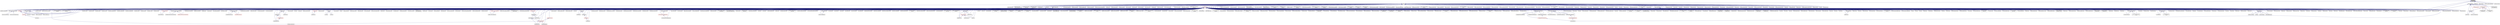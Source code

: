 digraph "barrier.hpp"
{
  edge [fontname="Helvetica",fontsize="10",labelfontname="Helvetica",labelfontsize="10"];
  node [fontname="Helvetica",fontsize="10",shape=record];
  Node226 [label="barrier.hpp",height=0.2,width=0.4,color="black", fillcolor="grey75", style="filled", fontcolor="black"];
  Node226 -> Node227 [dir="back",color="midnightblue",fontsize="10",style="solid",fontname="Helvetica"];
  Node227 [label="lcos.hpp",height=0.2,width=0.4,color="black", fillcolor="white", style="filled",URL="$d5/deb/lcos_8hpp.html"];
  Node227 -> Node228 [dir="back",color="midnightblue",fontsize="10",style="solid",fontname="Helvetica"];
  Node228 [label="allgather_and_gate.cpp",height=0.2,width=0.4,color="black", fillcolor="white", style="filled",URL="$d1/d56/allgather__and__gate_8cpp.html"];
  Node227 -> Node229 [dir="back",color="midnightblue",fontsize="10",style="solid",fontname="Helvetica"];
  Node229 [label="apex_balance.cpp",height=0.2,width=0.4,color="black", fillcolor="white", style="filled",URL="$d4/d8e/apex__balance_8cpp.html"];
  Node227 -> Node230 [dir="back",color="midnightblue",fontsize="10",style="solid",fontname="Helvetica"];
  Node230 [label="apex_policy_engine\l_active_thread_count.cpp",height=0.2,width=0.4,color="black", fillcolor="white", style="filled",URL="$d5/d01/apex__policy__engine__active__thread__count_8cpp.html"];
  Node227 -> Node231 [dir="back",color="midnightblue",fontsize="10",style="solid",fontname="Helvetica"];
  Node231 [label="apex_policy_engine\l_events.cpp",height=0.2,width=0.4,color="black", fillcolor="white", style="filled",URL="$df/d0f/apex__policy__engine__events_8cpp.html"];
  Node227 -> Node232 [dir="back",color="midnightblue",fontsize="10",style="solid",fontname="Helvetica"];
  Node232 [label="apex_policy_engine\l_periodic.cpp",height=0.2,width=0.4,color="black", fillcolor="white", style="filled",URL="$d5/d7b/apex__policy__engine__periodic_8cpp.html"];
  Node227 -> Node233 [dir="back",color="midnightblue",fontsize="10",style="solid",fontname="Helvetica"];
  Node233 [label="heartbeat.cpp",height=0.2,width=0.4,color="black", fillcolor="white", style="filled",URL="$d8/d98/heartbeat_8cpp.html"];
  Node227 -> Node234 [dir="back",color="midnightblue",fontsize="10",style="solid",fontname="Helvetica"];
  Node234 [label="hello_world_component.hpp",height=0.2,width=0.4,color="black", fillcolor="white", style="filled",URL="$df/df0/hello__world__component_8hpp.html"];
  Node234 -> Node235 [dir="back",color="midnightblue",fontsize="10",style="solid",fontname="Helvetica"];
  Node235 [label="hello_world_client.cpp",height=0.2,width=0.4,color="black", fillcolor="white", style="filled",URL="$d5/da6/hello__world__client_8cpp.html"];
  Node234 -> Node236 [dir="back",color="midnightblue",fontsize="10",style="solid",fontname="Helvetica"];
  Node236 [label="hello_world_component.cpp",height=0.2,width=0.4,color="black", fillcolor="white", style="filled",URL="$d8/daa/hello__world__component_8cpp.html"];
  Node227 -> Node237 [dir="back",color="midnightblue",fontsize="10",style="solid",fontname="Helvetica"];
  Node237 [label="row.hpp",height=0.2,width=0.4,color="black", fillcolor="white", style="filled",URL="$dc/d69/row_8hpp.html"];
  Node237 -> Node238 [dir="back",color="midnightblue",fontsize="10",style="solid",fontname="Helvetica"];
  Node238 [label="grid.hpp",height=0.2,width=0.4,color="red", fillcolor="white", style="filled",URL="$dc/d8a/grid_8hpp.html"];
  Node238 -> Node239 [dir="back",color="midnightblue",fontsize="10",style="solid",fontname="Helvetica"];
  Node239 [label="jacobi.cpp",height=0.2,width=0.4,color="black", fillcolor="white", style="filled",URL="$d2/d27/jacobi_8cpp.html"];
  Node238 -> Node240 [dir="back",color="midnightblue",fontsize="10",style="solid",fontname="Helvetica"];
  Node240 [label="solver.hpp",height=0.2,width=0.4,color="red", fillcolor="white", style="filled",URL="$db/d9a/server_2solver_8hpp.html"];
  Node240 -> Node242 [dir="back",color="midnightblue",fontsize="10",style="solid",fontname="Helvetica"];
  Node242 [label="solver.cpp",height=0.2,width=0.4,color="black", fillcolor="white", style="filled",URL="$d6/d94/solver_8cpp.html"];
  Node238 -> Node243 [dir="back",color="midnightblue",fontsize="10",style="solid",fontname="Helvetica"];
  Node243 [label="grid.cpp",height=0.2,width=0.4,color="black", fillcolor="white", style="filled",URL="$d6/d1b/jacobi__component_2grid_8cpp.html"];
  Node237 -> Node244 [dir="back",color="midnightblue",fontsize="10",style="solid",fontname="Helvetica"];
  Node244 [label="stencil_iterator.hpp",height=0.2,width=0.4,color="black", fillcolor="white", style="filled",URL="$dc/d5c/server_2stencil__iterator_8hpp.html"];
  Node244 -> Node240 [dir="back",color="midnightblue",fontsize="10",style="solid",fontname="Helvetica"];
  Node244 -> Node245 [dir="back",color="midnightblue",fontsize="10",style="solid",fontname="Helvetica"];
  Node245 [label="stencil_iterator.cpp",height=0.2,width=0.4,color="black", fillcolor="white", style="filled",URL="$d6/de1/server_2stencil__iterator_8cpp.html"];
  Node244 -> Node246 [dir="back",color="midnightblue",fontsize="10",style="solid",fontname="Helvetica"];
  Node246 [label="stencil_iterator.cpp",height=0.2,width=0.4,color="black", fillcolor="white", style="filled",URL="$d7/d71/stencil__iterator_8cpp.html"];
  Node237 -> Node243 [dir="back",color="midnightblue",fontsize="10",style="solid",fontname="Helvetica"];
  Node227 -> Node247 [dir="back",color="midnightblue",fontsize="10",style="solid",fontname="Helvetica"];
  Node247 [label="stencil_iterator.hpp",height=0.2,width=0.4,color="black", fillcolor="white", style="filled",URL="$d4/dc8/stencil__iterator_8hpp.html"];
  Node247 -> Node240 [dir="back",color="midnightblue",fontsize="10",style="solid",fontname="Helvetica"];
  Node247 -> Node244 [dir="back",color="midnightblue",fontsize="10",style="solid",fontname="Helvetica"];
  Node247 -> Node246 [dir="back",color="midnightblue",fontsize="10",style="solid",fontname="Helvetica"];
  Node227 -> Node244 [dir="back",color="midnightblue",fontsize="10",style="solid",fontname="Helvetica"];
  Node227 -> Node248 [dir="back",color="midnightblue",fontsize="10",style="solid",fontname="Helvetica"];
  Node248 [label="jacobi_hpx.cpp",height=0.2,width=0.4,color="black", fillcolor="white", style="filled",URL="$d8/d72/jacobi__hpx_8cpp.html"];
  Node227 -> Node249 [dir="back",color="midnightblue",fontsize="10",style="solid",fontname="Helvetica"];
  Node249 [label="jacobi_nonuniform_hpx.cpp",height=0.2,width=0.4,color="black", fillcolor="white", style="filled",URL="$de/d56/jacobi__nonuniform__hpx_8cpp.html"];
  Node227 -> Node250 [dir="back",color="midnightblue",fontsize="10",style="solid",fontname="Helvetica"];
  Node250 [label="enumerate_threads.cpp",height=0.2,width=0.4,color="black", fillcolor="white", style="filled",URL="$d3/dd4/enumerate__threads_8cpp.html"];
  Node227 -> Node251 [dir="back",color="midnightblue",fontsize="10",style="solid",fontname="Helvetica"];
  Node251 [label="fibonacci_await.cpp",height=0.2,width=0.4,color="black", fillcolor="white", style="filled",URL="$dc/d1c/fibonacci__await_8cpp.html"];
  Node227 -> Node252 [dir="back",color="midnightblue",fontsize="10",style="solid",fontname="Helvetica"];
  Node252 [label="fibonacci_dataflow.cpp",height=0.2,width=0.4,color="black", fillcolor="white", style="filled",URL="$df/d3d/fibonacci__dataflow_8cpp.html"];
  Node227 -> Node253 [dir="back",color="midnightblue",fontsize="10",style="solid",fontname="Helvetica"];
  Node253 [label="fibonacci_futures.cpp",height=0.2,width=0.4,color="black", fillcolor="white", style="filled",URL="$d6/de3/fibonacci__futures_8cpp.html"];
  Node227 -> Node254 [dir="back",color="midnightblue",fontsize="10",style="solid",fontname="Helvetica"];
  Node254 [label="fibonacci_futures_distributed.cpp",height=0.2,width=0.4,color="black", fillcolor="white", style="filled",URL="$d1/dc9/fibonacci__futures__distributed_8cpp.html"];
  Node227 -> Node255 [dir="back",color="midnightblue",fontsize="10",style="solid",fontname="Helvetica"];
  Node255 [label="fractals.cpp",height=0.2,width=0.4,color="black", fillcolor="white", style="filled",URL="$d8/d58/fractals_8cpp.html"];
  Node227 -> Node256 [dir="back",color="midnightblue",fontsize="10",style="solid",fontname="Helvetica"];
  Node256 [label="fractals_executor.cpp",height=0.2,width=0.4,color="black", fillcolor="white", style="filled",URL="$d9/da9/fractals__executor_8cpp.html"];
  Node227 -> Node257 [dir="back",color="midnightblue",fontsize="10",style="solid",fontname="Helvetica"];
  Node257 [label="fractals_struct.cpp",height=0.2,width=0.4,color="black", fillcolor="white", style="filled",URL="$d8/d2f/fractals__struct_8cpp.html"];
  Node227 -> Node258 [dir="back",color="midnightblue",fontsize="10",style="solid",fontname="Helvetica"];
  Node258 [label="hello_world.cpp",height=0.2,width=0.4,color="black", fillcolor="white", style="filled",URL="$d0/d67/hello__world_8cpp.html"];
  Node227 -> Node259 [dir="back",color="midnightblue",fontsize="10",style="solid",fontname="Helvetica"];
  Node259 [label="latch_local.cpp",height=0.2,width=0.4,color="black", fillcolor="white", style="filled",URL="$dd/dd3/latch__local_8cpp.html"];
  Node227 -> Node260 [dir="back",color="midnightblue",fontsize="10",style="solid",fontname="Helvetica"];
  Node260 [label="latch_remote.cpp",height=0.2,width=0.4,color="black", fillcolor="white", style="filled",URL="$df/d59/latch__remote_8cpp.html"];
  Node227 -> Node261 [dir="back",color="midnightblue",fontsize="10",style="solid",fontname="Helvetica"];
  Node261 [label="local_channel.cpp",height=0.2,width=0.4,color="black", fillcolor="white", style="filled",URL="$d0/d3e/local__channel_8cpp.html"];
  Node227 -> Node262 [dir="back",color="midnightblue",fontsize="10",style="solid",fontname="Helvetica"];
  Node262 [label="pingpong.cpp",height=0.2,width=0.4,color="black", fillcolor="white", style="filled",URL="$dd/d4d/pingpong_8cpp.html"];
  Node227 -> Node263 [dir="back",color="midnightblue",fontsize="10",style="solid",fontname="Helvetica"];
  Node263 [label="shared_mutex.cpp",height=0.2,width=0.4,color="black", fillcolor="white", style="filled",URL="$da/d0b/shared__mutex_8cpp.html"];
  Node227 -> Node264 [dir="back",color="midnightblue",fontsize="10",style="solid",fontname="Helvetica"];
  Node264 [label="wait_composition.cpp",height=0.2,width=0.4,color="black", fillcolor="white", style="filled",URL="$d6/d13/wait__composition_8cpp.html"];
  Node227 -> Node265 [dir="back",color="midnightblue",fontsize="10",style="solid",fontname="Helvetica"];
  Node265 [label="sheneos_compare.cpp",height=0.2,width=0.4,color="black", fillcolor="white", style="filled",URL="$dc/d11/sheneos__compare_8cpp.html"];
  Node227 -> Node266 [dir="back",color="midnightblue",fontsize="10",style="solid",fontname="Helvetica"];
  Node266 [label="spell_check_file.cpp",height=0.2,width=0.4,color="black", fillcolor="white", style="filled",URL="$df/df7/spell__check__file_8cpp.html"];
  Node227 -> Node267 [dir="back",color="midnightblue",fontsize="10",style="solid",fontname="Helvetica"];
  Node267 [label="spell_check_simple.cpp",height=0.2,width=0.4,color="black", fillcolor="white", style="filled",URL="$dd/d54/spell__check__simple_8cpp.html"];
  Node227 -> Node268 [dir="back",color="midnightblue",fontsize="10",style="solid",fontname="Helvetica"];
  Node268 [label="simple_central_tuplespace\l_client.cpp",height=0.2,width=0.4,color="black", fillcolor="white", style="filled",URL="$d1/d7b/simple__central__tuplespace__client_8cpp.html"];
  Node227 -> Node269 [dir="back",color="midnightblue",fontsize="10",style="solid",fontname="Helvetica"];
  Node269 [label="hpx.hpp",height=0.2,width=0.4,color="red", fillcolor="white", style="filled",URL="$d0/daa/hpx_8hpp.html"];
  Node269 -> Node270 [dir="back",color="midnightblue",fontsize="10",style="solid",fontname="Helvetica"];
  Node270 [label="1d_stencil_1.cpp",height=0.2,width=0.4,color="black", fillcolor="white", style="filled",URL="$d2/db1/1d__stencil__1_8cpp.html"];
  Node269 -> Node271 [dir="back",color="midnightblue",fontsize="10",style="solid",fontname="Helvetica"];
  Node271 [label="1d_stencil_2.cpp",height=0.2,width=0.4,color="black", fillcolor="white", style="filled",URL="$d3/dd1/1d__stencil__2_8cpp.html"];
  Node269 -> Node272 [dir="back",color="midnightblue",fontsize="10",style="solid",fontname="Helvetica"];
  Node272 [label="1d_stencil_3.cpp",height=0.2,width=0.4,color="black", fillcolor="white", style="filled",URL="$db/d19/1d__stencil__3_8cpp.html"];
  Node269 -> Node273 [dir="back",color="midnightblue",fontsize="10",style="solid",fontname="Helvetica"];
  Node273 [label="1d_stencil_4.cpp",height=0.2,width=0.4,color="black", fillcolor="white", style="filled",URL="$d1/d7d/1d__stencil__4_8cpp.html"];
  Node269 -> Node274 [dir="back",color="midnightblue",fontsize="10",style="solid",fontname="Helvetica"];
  Node274 [label="1d_stencil_4_parallel.cpp",height=0.2,width=0.4,color="black", fillcolor="white", style="filled",URL="$d6/d05/1d__stencil__4__parallel_8cpp.html"];
  Node269 -> Node275 [dir="back",color="midnightblue",fontsize="10",style="solid",fontname="Helvetica"];
  Node275 [label="1d_stencil_4_repart.cpp",height=0.2,width=0.4,color="black", fillcolor="white", style="filled",URL="$d0/d6b/1d__stencil__4__repart_8cpp.html"];
  Node269 -> Node276 [dir="back",color="midnightblue",fontsize="10",style="solid",fontname="Helvetica"];
  Node276 [label="1d_stencil_4_throttle.cpp",height=0.2,width=0.4,color="black", fillcolor="white", style="filled",URL="$d6/de5/1d__stencil__4__throttle_8cpp.html"];
  Node269 -> Node277 [dir="back",color="midnightblue",fontsize="10",style="solid",fontname="Helvetica"];
  Node277 [label="1d_stencil_5.cpp",height=0.2,width=0.4,color="black", fillcolor="white", style="filled",URL="$d7/d2a/1d__stencil__5_8cpp.html"];
  Node269 -> Node278 [dir="back",color="midnightblue",fontsize="10",style="solid",fontname="Helvetica"];
  Node278 [label="1d_stencil_6.cpp",height=0.2,width=0.4,color="black", fillcolor="white", style="filled",URL="$db/de7/1d__stencil__6_8cpp.html"];
  Node269 -> Node279 [dir="back",color="midnightblue",fontsize="10",style="solid",fontname="Helvetica"];
  Node279 [label="1d_stencil_7.cpp",height=0.2,width=0.4,color="black", fillcolor="white", style="filled",URL="$d4/d5a/1d__stencil__7_8cpp.html"];
  Node269 -> Node280 [dir="back",color="midnightblue",fontsize="10",style="solid",fontname="Helvetica"];
  Node280 [label="1d_stencil_8.cpp",height=0.2,width=0.4,color="black", fillcolor="white", style="filled",URL="$df/de0/1d__stencil__8_8cpp.html"];
  Node269 -> Node281 [dir="back",color="midnightblue",fontsize="10",style="solid",fontname="Helvetica"];
  Node281 [label="accumulator.cpp",height=0.2,width=0.4,color="black", fillcolor="white", style="filled",URL="$d1/d81/accumulator_8cpp.html"];
  Node269 -> Node282 [dir="back",color="midnightblue",fontsize="10",style="solid",fontname="Helvetica"];
  Node282 [label="accumulator.hpp",height=0.2,width=0.4,color="red", fillcolor="white", style="filled",URL="$d4/d9d/server_2accumulator_8hpp.html"];
  Node282 -> Node281 [dir="back",color="midnightblue",fontsize="10",style="solid",fontname="Helvetica"];
  Node269 -> Node285 [dir="back",color="midnightblue",fontsize="10",style="solid",fontname="Helvetica"];
  Node285 [label="template_function_accumulator.hpp",height=0.2,width=0.4,color="black", fillcolor="white", style="filled",URL="$d7/da6/server_2template__function__accumulator_8hpp.html"];
  Node285 -> Node286 [dir="back",color="midnightblue",fontsize="10",style="solid",fontname="Helvetica"];
  Node286 [label="template_function_accumulator.cpp",height=0.2,width=0.4,color="black", fillcolor="white", style="filled",URL="$d5/d02/template__function__accumulator_8cpp.html"];
  Node285 -> Node287 [dir="back",color="midnightblue",fontsize="10",style="solid",fontname="Helvetica"];
  Node287 [label="template_function_accumulator.hpp",height=0.2,width=0.4,color="red", fillcolor="white", style="filled",URL="$d3/de9/template__function__accumulator_8hpp.html"];
  Node269 -> Node289 [dir="back",color="midnightblue",fontsize="10",style="solid",fontname="Helvetica"];
  Node289 [label="template_accumulator.cpp",height=0.2,width=0.4,color="black", fillcolor="white", style="filled",URL="$d0/d4a/template__accumulator_8cpp.html"];
  Node269 -> Node286 [dir="back",color="midnightblue",fontsize="10",style="solid",fontname="Helvetica"];
  Node269 -> Node287 [dir="back",color="midnightblue",fontsize="10",style="solid",fontname="Helvetica"];
  Node269 -> Node290 [dir="back",color="midnightblue",fontsize="10",style="solid",fontname="Helvetica"];
  Node290 [label="allgather_module.cpp",height=0.2,width=0.4,color="black", fillcolor="white", style="filled",URL="$df/de4/allgather__module_8cpp.html"];
  Node269 -> Node291 [dir="back",color="midnightblue",fontsize="10",style="solid",fontname="Helvetica"];
  Node291 [label="allgather.cpp",height=0.2,width=0.4,color="black", fillcolor="white", style="filled",URL="$d7/d06/allgather_8cpp.html"];
  Node269 -> Node228 [dir="back",color="midnightblue",fontsize="10",style="solid",fontname="Helvetica"];
  Node269 -> Node292 [dir="back",color="midnightblue",fontsize="10",style="solid",fontname="Helvetica"];
  Node292 [label="ag_client.cpp",height=0.2,width=0.4,color="black", fillcolor="white", style="filled",URL="$d4/d5d/ag__client_8cpp.html"];
  Node269 -> Node293 [dir="back",color="midnightblue",fontsize="10",style="solid",fontname="Helvetica"];
  Node293 [label="hpx_thread_phase.cpp",height=0.2,width=0.4,color="black", fillcolor="white", style="filled",URL="$d5/dca/hpx__thread__phase_8cpp.html"];
  Node269 -> Node294 [dir="back",color="midnightblue",fontsize="10",style="solid",fontname="Helvetica"];
  Node294 [label="os_thread_num.cpp",height=0.2,width=0.4,color="black", fillcolor="white", style="filled",URL="$d2/dfb/os__thread__num_8cpp.html"];
  Node269 -> Node295 [dir="back",color="midnightblue",fontsize="10",style="solid",fontname="Helvetica"];
  Node295 [label="cancelable_action.cpp",height=0.2,width=0.4,color="black", fillcolor="white", style="filled",URL="$d5/d0c/cancelable__action_8cpp.html"];
  Node269 -> Node296 [dir="back",color="midnightblue",fontsize="10",style="solid",fontname="Helvetica"];
  Node296 [label="cancelable_action.hpp",height=0.2,width=0.4,color="black", fillcolor="white", style="filled",URL="$d5/d4d/server_2cancelable__action_8hpp.html"];
  Node296 -> Node295 [dir="back",color="midnightblue",fontsize="10",style="solid",fontname="Helvetica"];
  Node296 -> Node297 [dir="back",color="midnightblue",fontsize="10",style="solid",fontname="Helvetica"];
  Node297 [label="cancelable_action.hpp",height=0.2,width=0.4,color="red", fillcolor="white", style="filled",URL="$d0/da3/stubs_2cancelable__action_8hpp.html"];
  Node269 -> Node297 [dir="back",color="midnightblue",fontsize="10",style="solid",fontname="Helvetica"];
  Node269 -> Node299 [dir="back",color="midnightblue",fontsize="10",style="solid",fontname="Helvetica"];
  Node299 [label="cancelable_action_client.cpp",height=0.2,width=0.4,color="black", fillcolor="white", style="filled",URL="$d1/db8/cancelable__action__client_8cpp.html"];
  Node269 -> Node300 [dir="back",color="midnightblue",fontsize="10",style="solid",fontname="Helvetica"];
  Node300 [label="cublas_matmul.cpp",height=0.2,width=0.4,color="black", fillcolor="white", style="filled",URL="$dd/d84/cublas__matmul_8cpp.html"];
  Node269 -> Node301 [dir="back",color="midnightblue",fontsize="10",style="solid",fontname="Helvetica"];
  Node301 [label="win_perf_counters.cpp",height=0.2,width=0.4,color="black", fillcolor="white", style="filled",URL="$d8/d11/win__perf__counters_8cpp.html"];
  Node269 -> Node302 [dir="back",color="midnightblue",fontsize="10",style="solid",fontname="Helvetica"];
  Node302 [label="win_perf_counters.hpp",height=0.2,width=0.4,color="black", fillcolor="white", style="filled",URL="$d5/da7/win__perf__counters_8hpp.html"];
  Node269 -> Node234 [dir="back",color="midnightblue",fontsize="10",style="solid",fontname="Helvetica"];
  Node269 -> Node303 [dir="back",color="midnightblue",fontsize="10",style="solid",fontname="Helvetica"];
  Node303 [label="interpolate1d.cpp",height=0.2,width=0.4,color="black", fillcolor="white", style="filled",URL="$d0/d05/interpolate1d_8cpp.html"];
  Node269 -> Node304 [dir="back",color="midnightblue",fontsize="10",style="solid",fontname="Helvetica"];
  Node304 [label="partition.hpp",height=0.2,width=0.4,color="black", fillcolor="white", style="filled",URL="$d0/d7a/examples_2interpolate1d_2interpolate1d_2partition_8hpp.html"];
  Node304 -> Node303 [dir="back",color="midnightblue",fontsize="10",style="solid",fontname="Helvetica"];
  Node304 -> Node305 [dir="back",color="midnightblue",fontsize="10",style="solid",fontname="Helvetica"];
  Node305 [label="interpolate1d.hpp",height=0.2,width=0.4,color="red", fillcolor="white", style="filled",URL="$d4/dc7/interpolate1d_8hpp.html"];
  Node305 -> Node303 [dir="back",color="midnightblue",fontsize="10",style="solid",fontname="Helvetica"];
  Node269 -> Node307 [dir="back",color="midnightblue",fontsize="10",style="solid",fontname="Helvetica"];
  Node307 [label="partition.hpp",height=0.2,width=0.4,color="black", fillcolor="white", style="filled",URL="$d0/dff/examples_2interpolate1d_2interpolate1d_2server_2partition_8hpp.html"];
  Node307 -> Node304 [dir="back",color="midnightblue",fontsize="10",style="solid",fontname="Helvetica"];
  Node307 -> Node308 [dir="back",color="midnightblue",fontsize="10",style="solid",fontname="Helvetica"];
  Node308 [label="partition.cpp",height=0.2,width=0.4,color="black", fillcolor="white", style="filled",URL="$d0/d4f/examples_2interpolate1d_2interpolate1d_2server_2partition_8cpp.html"];
  Node269 -> Node305 [dir="back",color="midnightblue",fontsize="10",style="solid",fontname="Helvetica"];
  Node269 -> Node309 [dir="back",color="midnightblue",fontsize="10",style="solid",fontname="Helvetica"];
  Node309 [label="read_values.cpp",height=0.2,width=0.4,color="black", fillcolor="white", style="filled",URL="$d0/d8c/interpolate1d_2interpolate1d_2read__values_8cpp.html"];
  Node269 -> Node308 [dir="back",color="midnightblue",fontsize="10",style="solid",fontname="Helvetica"];
  Node269 -> Node239 [dir="back",color="midnightblue",fontsize="10",style="solid",fontname="Helvetica"];
  Node269 -> Node243 [dir="back",color="midnightblue",fontsize="10",style="solid",fontname="Helvetica"];
  Node269 -> Node310 [dir="back",color="midnightblue",fontsize="10",style="solid",fontname="Helvetica"];
  Node310 [label="row.cpp",height=0.2,width=0.4,color="black", fillcolor="white", style="filled",URL="$d3/d86/server_2row_8cpp.html"];
  Node269 -> Node242 [dir="back",color="midnightblue",fontsize="10",style="solid",fontname="Helvetica"];
  Node269 -> Node245 [dir="back",color="midnightblue",fontsize="10",style="solid",fontname="Helvetica"];
  Node269 -> Node246 [dir="back",color="midnightblue",fontsize="10",style="solid",fontname="Helvetica"];
  Node269 -> Node311 [dir="back",color="midnightblue",fontsize="10",style="solid",fontname="Helvetica"];
  Node311 [label="jacobi.cpp",height=0.2,width=0.4,color="black", fillcolor="white", style="filled",URL="$d3/d44/smp_2jacobi_8cpp.html"];
  Node269 -> Node248 [dir="back",color="midnightblue",fontsize="10",style="solid",fontname="Helvetica"];
  Node269 -> Node312 [dir="back",color="midnightblue",fontsize="10",style="solid",fontname="Helvetica"];
  Node312 [label="jacobi_nonuniform.cpp",height=0.2,width=0.4,color="black", fillcolor="white", style="filled",URL="$dd/ddc/jacobi__nonuniform_8cpp.html"];
  Node269 -> Node249 [dir="back",color="midnightblue",fontsize="10",style="solid",fontname="Helvetica"];
  Node269 -> Node313 [dir="back",color="midnightblue",fontsize="10",style="solid",fontname="Helvetica"];
  Node313 [label="nqueen.cpp",height=0.2,width=0.4,color="black", fillcolor="white", style="filled",URL="$db/dca/nqueen_8cpp.html"];
  Node269 -> Node314 [dir="back",color="midnightblue",fontsize="10",style="solid",fontname="Helvetica"];
  Node314 [label="nqueen.hpp",height=0.2,width=0.4,color="red", fillcolor="white", style="filled",URL="$de/d58/server_2nqueen_8hpp.html"];
  Node314 -> Node313 [dir="back",color="midnightblue",fontsize="10",style="solid",fontname="Helvetica"];
  Node269 -> Node317 [dir="back",color="midnightblue",fontsize="10",style="solid",fontname="Helvetica"];
  Node317 [label="nqueen_client.cpp",height=0.2,width=0.4,color="black", fillcolor="white", style="filled",URL="$d3/d5e/nqueen__client_8cpp.html"];
  Node269 -> Node318 [dir="back",color="midnightblue",fontsize="10",style="solid",fontname="Helvetica"];
  Node318 [label="sine.cpp",height=0.2,width=0.4,color="black", fillcolor="white", style="filled",URL="$d3/d0d/server_2sine_8cpp.html"];
  Node269 -> Node319 [dir="back",color="midnightblue",fontsize="10",style="solid",fontname="Helvetica"];
  Node319 [label="sine.hpp",height=0.2,width=0.4,color="black", fillcolor="white", style="filled",URL="$d8/dac/sine_8hpp.html"];
  Node319 -> Node318 [dir="back",color="midnightblue",fontsize="10",style="solid",fontname="Helvetica"];
  Node319 -> Node320 [dir="back",color="midnightblue",fontsize="10",style="solid",fontname="Helvetica"];
  Node320 [label="sine.cpp",height=0.2,width=0.4,color="black", fillcolor="white", style="filled",URL="$d5/dd8/sine_8cpp.html"];
  Node269 -> Node320 [dir="back",color="midnightblue",fontsize="10",style="solid",fontname="Helvetica"];
  Node269 -> Node321 [dir="back",color="midnightblue",fontsize="10",style="solid",fontname="Helvetica"];
  Node321 [label="sine_client.cpp",height=0.2,width=0.4,color="black", fillcolor="white", style="filled",URL="$db/d62/sine__client_8cpp.html"];
  Node269 -> Node322 [dir="back",color="midnightblue",fontsize="10",style="solid",fontname="Helvetica"];
  Node322 [label="qt.cpp",height=0.2,width=0.4,color="black", fillcolor="white", style="filled",URL="$df/d90/qt_8cpp.html"];
  Node269 -> Node323 [dir="back",color="midnightblue",fontsize="10",style="solid",fontname="Helvetica"];
  Node323 [label="queue_client.cpp",height=0.2,width=0.4,color="black", fillcolor="white", style="filled",URL="$d7/d96/queue__client_8cpp.html"];
  Node269 -> Node324 [dir="back",color="midnightblue",fontsize="10",style="solid",fontname="Helvetica"];
  Node324 [label="customize_async.cpp",height=0.2,width=0.4,color="black", fillcolor="white", style="filled",URL="$d0/d82/customize__async_8cpp.html"];
  Node269 -> Node325 [dir="back",color="midnightblue",fontsize="10",style="solid",fontname="Helvetica"];
  Node325 [label="data_actions.cpp",height=0.2,width=0.4,color="black", fillcolor="white", style="filled",URL="$dc/d68/data__actions_8cpp.html"];
  Node269 -> Node326 [dir="back",color="midnightblue",fontsize="10",style="solid",fontname="Helvetica"];
  Node326 [label="error_handling.cpp",height=0.2,width=0.4,color="black", fillcolor="white", style="filled",URL="$d9/d96/error__handling_8cpp.html"];
  Node269 -> Node327 [dir="back",color="midnightblue",fontsize="10",style="solid",fontname="Helvetica"];
  Node327 [label="event_synchronization.cpp",height=0.2,width=0.4,color="black", fillcolor="white", style="filled",URL="$d0/d35/event__synchronization_8cpp.html"];
  Node269 -> Node328 [dir="back",color="midnightblue",fontsize="10",style="solid",fontname="Helvetica"];
  Node328 [label="factorial.cpp",height=0.2,width=0.4,color="black", fillcolor="white", style="filled",URL="$d9/d00/factorial_8cpp.html"];
  Node269 -> Node329 [dir="back",color="midnightblue",fontsize="10",style="solid",fontname="Helvetica"];
  Node329 [label="file_serialization.cpp",height=0.2,width=0.4,color="black", fillcolor="white", style="filled",URL="$de/d58/file__serialization_8cpp.html"];
  Node269 -> Node330 [dir="back",color="midnightblue",fontsize="10",style="solid",fontname="Helvetica"];
  Node330 [label="init_globally.cpp",height=0.2,width=0.4,color="black", fillcolor="white", style="filled",URL="$d6/dad/init__globally_8cpp.html"];
  Node269 -> Node331 [dir="back",color="midnightblue",fontsize="10",style="solid",fontname="Helvetica"];
  Node331 [label="interest_calculator.cpp",height=0.2,width=0.4,color="black", fillcolor="white", style="filled",URL="$d2/d86/interest__calculator_8cpp.html"];
  Node269 -> Node332 [dir="back",color="midnightblue",fontsize="10",style="solid",fontname="Helvetica"];
  Node332 [label="non_atomic_rma.cpp",height=0.2,width=0.4,color="black", fillcolor="white", style="filled",URL="$d7/d8b/non__atomic__rma_8cpp.html"];
  Node269 -> Node333 [dir="back",color="midnightblue",fontsize="10",style="solid",fontname="Helvetica"];
  Node333 [label="partitioned_vector\l_spmd_foreach.cpp",height=0.2,width=0.4,color="black", fillcolor="white", style="filled",URL="$db/d7c/partitioned__vector__spmd__foreach_8cpp.html"];
  Node269 -> Node334 [dir="back",color="midnightblue",fontsize="10",style="solid",fontname="Helvetica"];
  Node334 [label="pipeline1.cpp",height=0.2,width=0.4,color="black", fillcolor="white", style="filled",URL="$d5/d77/pipeline1_8cpp.html"];
  Node269 -> Node335 [dir="back",color="midnightblue",fontsize="10",style="solid",fontname="Helvetica"];
  Node335 [label="quicksort.cpp",height=0.2,width=0.4,color="black", fillcolor="white", style="filled",URL="$d3/d1e/quicksort_8cpp.html"];
  Node269 -> Node336 [dir="back",color="midnightblue",fontsize="10",style="solid",fontname="Helvetica"];
  Node336 [label="receive_buffer.cpp",height=0.2,width=0.4,color="black", fillcolor="white", style="filled",URL="$d7/d10/receive__buffer_8cpp.html"];
  Node269 -> Node337 [dir="back",color="midnightblue",fontsize="10",style="solid",fontname="Helvetica"];
  Node337 [label="safe_object.cpp",height=0.2,width=0.4,color="black", fillcolor="white", style="filled",URL="$dd/d52/safe__object_8cpp.html"];
  Node269 -> Node338 [dir="back",color="midnightblue",fontsize="10",style="solid",fontname="Helvetica"];
  Node338 [label="sort_by_key_demo.cpp",height=0.2,width=0.4,color="black", fillcolor="white", style="filled",URL="$da/d20/sort__by__key__demo_8cpp.html"];
  Node269 -> Node339 [dir="back",color="midnightblue",fontsize="10",style="solid",fontname="Helvetica"];
  Node339 [label="timed_wake.cpp",height=0.2,width=0.4,color="black", fillcolor="white", style="filled",URL="$d8/df9/timed__wake_8cpp.html"];
  Node269 -> Node340 [dir="back",color="midnightblue",fontsize="10",style="solid",fontname="Helvetica"];
  Node340 [label="vector_counting_dotproduct.cpp",height=0.2,width=0.4,color="black", fillcolor="white", style="filled",URL="$df/de9/vector__counting__dotproduct_8cpp.html"];
  Node269 -> Node341 [dir="back",color="midnightblue",fontsize="10",style="solid",fontname="Helvetica"];
  Node341 [label="vector_zip_dotproduct.cpp",height=0.2,width=0.4,color="black", fillcolor="white", style="filled",URL="$dc/d18/vector__zip__dotproduct_8cpp.html"];
  Node269 -> Node342 [dir="back",color="midnightblue",fontsize="10",style="solid",fontname="Helvetica"];
  Node342 [label="zerocopy_rdma.cpp",height=0.2,width=0.4,color="black", fillcolor="white", style="filled",URL="$d1/dad/zerocopy__rdma_8cpp.html"];
  Node269 -> Node343 [dir="back",color="midnightblue",fontsize="10",style="solid",fontname="Helvetica"];
  Node343 [label="random_mem_access.cpp",height=0.2,width=0.4,color="black", fillcolor="white", style="filled",URL="$d1/d51/random__mem__access_8cpp.html"];
  Node269 -> Node344 [dir="back",color="midnightblue",fontsize="10",style="solid",fontname="Helvetica"];
  Node344 [label="random_mem_access.hpp",height=0.2,width=0.4,color="red", fillcolor="white", style="filled",URL="$d0/d19/server_2random__mem__access_8hpp.html"];
  Node344 -> Node343 [dir="back",color="midnightblue",fontsize="10",style="solid",fontname="Helvetica"];
  Node269 -> Node347 [dir="back",color="midnightblue",fontsize="10",style="solid",fontname="Helvetica"];
  Node347 [label="random_mem_access_client.cpp",height=0.2,width=0.4,color="black", fillcolor="white", style="filled",URL="$df/d1b/random__mem__access__client_8cpp.html"];
  Node269 -> Node348 [dir="back",color="midnightblue",fontsize="10",style="solid",fontname="Helvetica"];
  Node348 [label="oversubscribing_resource\l_partitioner.cpp",height=0.2,width=0.4,color="black", fillcolor="white", style="filled",URL="$dd/dee/oversubscribing__resource__partitioner_8cpp.html"];
  Node269 -> Node349 [dir="back",color="midnightblue",fontsize="10",style="solid",fontname="Helvetica"];
  Node349 [label="simple_resource_partitioner.cpp",height=0.2,width=0.4,color="black", fillcolor="white", style="filled",URL="$d5/df9/simple__resource__partitioner_8cpp.html"];
  Node269 -> Node350 [dir="back",color="midnightblue",fontsize="10",style="solid",fontname="Helvetica"];
  Node350 [label="dimension.hpp",height=0.2,width=0.4,color="red", fillcolor="white", style="filled",URL="$d6/d39/sheneos_2sheneos_2dimension_8hpp.html"];
  Node350 -> Node356 [dir="back",color="midnightblue",fontsize="10",style="solid",fontname="Helvetica"];
  Node356 [label="partition3d.hpp",height=0.2,width=0.4,color="black", fillcolor="white", style="filled",URL="$dd/dbf/server_2partition3d_8hpp.html"];
  Node356 -> Node357 [dir="back",color="midnightblue",fontsize="10",style="solid",fontname="Helvetica"];
  Node357 [label="partition3d.hpp",height=0.2,width=0.4,color="black", fillcolor="white", style="filled",URL="$d1/d50/partition3d_8hpp.html"];
  Node357 -> Node353 [dir="back",color="midnightblue",fontsize="10",style="solid",fontname="Helvetica"];
  Node353 [label="interpolator.cpp",height=0.2,width=0.4,color="black", fillcolor="white", style="filled",URL="$d5/d02/interpolator_8cpp.html"];
  Node357 -> Node358 [dir="back",color="midnightblue",fontsize="10",style="solid",fontname="Helvetica"];
  Node358 [label="interpolator.hpp",height=0.2,width=0.4,color="red", fillcolor="white", style="filled",URL="$dc/d3b/interpolator_8hpp.html"];
  Node358 -> Node353 [dir="back",color="midnightblue",fontsize="10",style="solid",fontname="Helvetica"];
  Node358 -> Node265 [dir="back",color="midnightblue",fontsize="10",style="solid",fontname="Helvetica"];
  Node358 -> Node360 [dir="back",color="midnightblue",fontsize="10",style="solid",fontname="Helvetica"];
  Node360 [label="sheneos_test.cpp",height=0.2,width=0.4,color="black", fillcolor="white", style="filled",URL="$d4/d6e/sheneos__test_8cpp.html"];
  Node356 -> Node355 [dir="back",color="midnightblue",fontsize="10",style="solid",fontname="Helvetica"];
  Node355 [label="partition3d.cpp",height=0.2,width=0.4,color="black", fillcolor="white", style="filled",URL="$de/d70/partition3d_8cpp.html"];
  Node269 -> Node353 [dir="back",color="midnightblue",fontsize="10",style="solid",fontname="Helvetica"];
  Node269 -> Node357 [dir="back",color="midnightblue",fontsize="10",style="solid",fontname="Helvetica"];
  Node269 -> Node356 [dir="back",color="midnightblue",fontsize="10",style="solid",fontname="Helvetica"];
  Node269 -> Node358 [dir="back",color="midnightblue",fontsize="10",style="solid",fontname="Helvetica"];
  Node269 -> Node361 [dir="back",color="midnightblue",fontsize="10",style="solid",fontname="Helvetica"];
  Node361 [label="configuration.hpp",height=0.2,width=0.4,color="red", fillcolor="white", style="filled",URL="$dc/d0a/configuration_8hpp.html"];
  Node361 -> Node358 [dir="back",color="midnightblue",fontsize="10",style="solid",fontname="Helvetica"];
  Node269 -> Node354 [dir="back",color="midnightblue",fontsize="10",style="solid",fontname="Helvetica"];
  Node354 [label="read_values.cpp",height=0.2,width=0.4,color="black", fillcolor="white", style="filled",URL="$d7/da4/sheneos_2sheneos_2read__values_8cpp.html"];
  Node269 -> Node355 [dir="back",color="midnightblue",fontsize="10",style="solid",fontname="Helvetica"];
  Node269 -> Node360 [dir="back",color="midnightblue",fontsize="10",style="solid",fontname="Helvetica"];
  Node269 -> Node363 [dir="back",color="midnightblue",fontsize="10",style="solid",fontname="Helvetica"];
  Node363 [label="startup_shutdown.cpp",height=0.2,width=0.4,color="black", fillcolor="white", style="filled",URL="$d3/dfc/server_2startup__shutdown_8cpp.html"];
  Node269 -> Node364 [dir="back",color="midnightblue",fontsize="10",style="solid",fontname="Helvetica"];
  Node364 [label="startup_shutdown.cpp",height=0.2,width=0.4,color="black", fillcolor="white", style="filled",URL="$d0/ddb/startup__shutdown_8cpp.html"];
  Node269 -> Node365 [dir="back",color="midnightblue",fontsize="10",style="solid",fontname="Helvetica"];
  Node365 [label="spin.cpp",height=0.2,width=0.4,color="black", fillcolor="white", style="filled",URL="$d7/df2/spin_8cpp.html"];
  Node269 -> Node366 [dir="back",color="midnightblue",fontsize="10",style="solid",fontname="Helvetica"];
  Node366 [label="throttle.cpp",height=0.2,width=0.4,color="black", fillcolor="white", style="filled",URL="$de/d56/server_2throttle_8cpp.html"];
  Node269 -> Node367 [dir="back",color="midnightblue",fontsize="10",style="solid",fontname="Helvetica"];
  Node367 [label="throttle.hpp",height=0.2,width=0.4,color="black", fillcolor="white", style="filled",URL="$db/dc9/server_2throttle_8hpp.html"];
  Node367 -> Node366 [dir="back",color="midnightblue",fontsize="10",style="solid",fontname="Helvetica"];
  Node367 -> Node368 [dir="back",color="midnightblue",fontsize="10",style="solid",fontname="Helvetica"];
  Node368 [label="throttle.hpp",height=0.2,width=0.4,color="black", fillcolor="white", style="filled",URL="$d5/dec/stubs_2throttle_8hpp.html"];
  Node368 -> Node369 [dir="back",color="midnightblue",fontsize="10",style="solid",fontname="Helvetica"];
  Node369 [label="throttle.hpp",height=0.2,width=0.4,color="red", fillcolor="white", style="filled",URL="$d2/d2e/throttle_8hpp.html"];
  Node369 -> Node370 [dir="back",color="midnightblue",fontsize="10",style="solid",fontname="Helvetica"];
  Node370 [label="throttle.cpp",height=0.2,width=0.4,color="black", fillcolor="white", style="filled",URL="$db/d02/throttle_8cpp.html"];
  Node269 -> Node368 [dir="back",color="midnightblue",fontsize="10",style="solid",fontname="Helvetica"];
  Node269 -> Node370 [dir="back",color="midnightblue",fontsize="10",style="solid",fontname="Helvetica"];
  Node269 -> Node369 [dir="back",color="midnightblue",fontsize="10",style="solid",fontname="Helvetica"];
  Node269 -> Node372 [dir="back",color="midnightblue",fontsize="10",style="solid",fontname="Helvetica"];
  Node372 [label="transpose_await.cpp",height=0.2,width=0.4,color="black", fillcolor="white", style="filled",URL="$de/d68/transpose__await_8cpp.html"];
  Node269 -> Node373 [dir="back",color="midnightblue",fontsize="10",style="solid",fontname="Helvetica"];
  Node373 [label="transpose_block.cpp",height=0.2,width=0.4,color="black", fillcolor="white", style="filled",URL="$d0/de1/transpose__block_8cpp.html"];
  Node269 -> Node374 [dir="back",color="midnightblue",fontsize="10",style="solid",fontname="Helvetica"];
  Node374 [label="transpose_block_numa.cpp",height=0.2,width=0.4,color="black", fillcolor="white", style="filled",URL="$dd/d3b/transpose__block__numa_8cpp.html"];
  Node269 -> Node375 [dir="back",color="midnightblue",fontsize="10",style="solid",fontname="Helvetica"];
  Node375 [label="transpose_serial.cpp",height=0.2,width=0.4,color="black", fillcolor="white", style="filled",URL="$db/d74/transpose__serial_8cpp.html"];
  Node269 -> Node376 [dir="back",color="midnightblue",fontsize="10",style="solid",fontname="Helvetica"];
  Node376 [label="transpose_serial_block.cpp",height=0.2,width=0.4,color="black", fillcolor="white", style="filled",URL="$d8/daa/transpose__serial__block_8cpp.html"];
  Node269 -> Node377 [dir="back",color="midnightblue",fontsize="10",style="solid",fontname="Helvetica"];
  Node377 [label="transpose_serial_vector.cpp",height=0.2,width=0.4,color="black", fillcolor="white", style="filled",URL="$d4/d04/transpose__serial__vector_8cpp.html"];
  Node269 -> Node378 [dir="back",color="midnightblue",fontsize="10",style="solid",fontname="Helvetica"];
  Node378 [label="transpose_smp.cpp",height=0.2,width=0.4,color="black", fillcolor="white", style="filled",URL="$d2/d99/transpose__smp_8cpp.html"];
  Node269 -> Node379 [dir="back",color="midnightblue",fontsize="10",style="solid",fontname="Helvetica"];
  Node379 [label="transpose_smp_block.cpp",height=0.2,width=0.4,color="black", fillcolor="white", style="filled",URL="$da/d4d/transpose__smp__block_8cpp.html"];
  Node269 -> Node380 [dir="back",color="midnightblue",fontsize="10",style="solid",fontname="Helvetica"];
  Node380 [label="simple_central_tuplespace.hpp",height=0.2,width=0.4,color="red", fillcolor="white", style="filled",URL="$db/d69/server_2simple__central__tuplespace_8hpp.html"];
  Node380 -> Node381 [dir="back",color="midnightblue",fontsize="10",style="solid",fontname="Helvetica"];
  Node381 [label="simple_central_tuplespace.cpp",height=0.2,width=0.4,color="black", fillcolor="white", style="filled",URL="$d3/dec/simple__central__tuplespace_8cpp.html"];
  Node269 -> Node384 [dir="back",color="midnightblue",fontsize="10",style="solid",fontname="Helvetica"];
  Node384 [label="tuples_warehouse.hpp",height=0.2,width=0.4,color="black", fillcolor="white", style="filled",URL="$da/de6/tuples__warehouse_8hpp.html"];
  Node384 -> Node380 [dir="back",color="midnightblue",fontsize="10",style="solid",fontname="Helvetica"];
  Node269 -> Node381 [dir="back",color="midnightblue",fontsize="10",style="solid",fontname="Helvetica"];
  Node269 -> Node385 [dir="back",color="midnightblue",fontsize="10",style="solid",fontname="Helvetica"];
  Node385 [label="hpx_runtime.cpp",height=0.2,width=0.4,color="black", fillcolor="white", style="filled",URL="$d7/d1e/hpx__runtime_8cpp.html"];
  Node269 -> Node386 [dir="back",color="midnightblue",fontsize="10",style="solid",fontname="Helvetica"];
  Node386 [label="synchronize.cpp",height=0.2,width=0.4,color="black", fillcolor="white", style="filled",URL="$da/da2/synchronize_8cpp.html"];
  Node269 -> Node387 [dir="back",color="midnightblue",fontsize="10",style="solid",fontname="Helvetica"];
  Node387 [label="agas_cache_timings.cpp",height=0.2,width=0.4,color="black", fillcolor="white", style="filled",URL="$dd/d37/agas__cache__timings_8cpp.html"];
  Node269 -> Node388 [dir="back",color="midnightblue",fontsize="10",style="solid",fontname="Helvetica"];
  Node388 [label="async_overheads.cpp",height=0.2,width=0.4,color="black", fillcolor="white", style="filled",URL="$de/da6/async__overheads_8cpp.html"];
  Node269 -> Node389 [dir="back",color="midnightblue",fontsize="10",style="solid",fontname="Helvetica"];
  Node389 [label="coroutines_call_overhead.cpp",height=0.2,width=0.4,color="black", fillcolor="white", style="filled",URL="$da/d1e/coroutines__call__overhead_8cpp.html"];
  Node269 -> Node390 [dir="back",color="midnightblue",fontsize="10",style="solid",fontname="Helvetica"];
  Node390 [label="foreach_scaling.cpp",height=0.2,width=0.4,color="black", fillcolor="white", style="filled",URL="$d4/d94/foreach__scaling_8cpp.html"];
  Node269 -> Node391 [dir="back",color="midnightblue",fontsize="10",style="solid",fontname="Helvetica"];
  Node391 [label="function_object_wrapper\l_overhead.cpp",height=0.2,width=0.4,color="black", fillcolor="white", style="filled",URL="$d5/d6f/function__object__wrapper__overhead_8cpp.html"];
  Node269 -> Node392 [dir="back",color="midnightblue",fontsize="10",style="solid",fontname="Helvetica"];
  Node392 [label="hpx_homogeneous_timed\l_task_spawn_executors.cpp",height=0.2,width=0.4,color="black", fillcolor="white", style="filled",URL="$d1/d3b/hpx__homogeneous__timed__task__spawn__executors_8cpp.html"];
  Node269 -> Node393 [dir="back",color="midnightblue",fontsize="10",style="solid",fontname="Helvetica"];
  Node393 [label="htts2_hpx.cpp",height=0.2,width=0.4,color="black", fillcolor="white", style="filled",URL="$d2/daf/htts2__hpx_8cpp.html"];
  Node269 -> Node394 [dir="back",color="midnightblue",fontsize="10",style="solid",fontname="Helvetica"];
  Node394 [label="partitioned_vector\l_foreach.cpp",height=0.2,width=0.4,color="black", fillcolor="white", style="filled",URL="$df/d5f/partitioned__vector__foreach_8cpp.html"];
  Node269 -> Node395 [dir="back",color="midnightblue",fontsize="10",style="solid",fontname="Helvetica"];
  Node395 [label="serialization_overhead.cpp",height=0.2,width=0.4,color="black", fillcolor="white", style="filled",URL="$d3/df8/serialization__overhead_8cpp.html"];
  Node269 -> Node396 [dir="back",color="midnightblue",fontsize="10",style="solid",fontname="Helvetica"];
  Node396 [label="sizeof.cpp",height=0.2,width=0.4,color="black", fillcolor="white", style="filled",URL="$d3/d0f/sizeof_8cpp.html"];
  Node269 -> Node397 [dir="back",color="midnightblue",fontsize="10",style="solid",fontname="Helvetica"];
  Node397 [label="skynet.cpp",height=0.2,width=0.4,color="black", fillcolor="white", style="filled",URL="$d0/dc3/skynet_8cpp.html"];
  Node269 -> Node398 [dir="back",color="midnightblue",fontsize="10",style="solid",fontname="Helvetica"];
  Node398 [label="stencil3_iterators.cpp",height=0.2,width=0.4,color="black", fillcolor="white", style="filled",URL="$db/d9e/stencil3__iterators_8cpp.html"];
  Node269 -> Node399 [dir="back",color="midnightblue",fontsize="10",style="solid",fontname="Helvetica"];
  Node399 [label="stream.cpp",height=0.2,width=0.4,color="black", fillcolor="white", style="filled",URL="$da/d5f/stream_8cpp.html"];
  Node269 -> Node400 [dir="back",color="midnightblue",fontsize="10",style="solid",fontname="Helvetica"];
  Node400 [label="timed_task_spawn.cpp",height=0.2,width=0.4,color="black", fillcolor="white", style="filled",URL="$df/de1/timed__task__spawn_8cpp.html"];
  Node269 -> Node401 [dir="back",color="midnightblue",fontsize="10",style="solid",fontname="Helvetica"];
  Node401 [label="transform_reduce_binary\l_scaling.cpp",height=0.2,width=0.4,color="black", fillcolor="white", style="filled",URL="$d1/dae/transform__reduce__binary__scaling_8cpp.html"];
  Node269 -> Node402 [dir="back",color="midnightblue",fontsize="10",style="solid",fontname="Helvetica"];
  Node402 [label="transform_reduce_scaling.cpp",height=0.2,width=0.4,color="black", fillcolor="white", style="filled",URL="$db/d2a/transform__reduce__scaling_8cpp.html"];
  Node269 -> Node403 [dir="back",color="midnightblue",fontsize="10",style="solid",fontname="Helvetica"];
  Node403 [label="minmax_element_performance.cpp",height=0.2,width=0.4,color="black", fillcolor="white", style="filled",URL="$d9/d93/minmax__element__performance_8cpp.html"];
  Node269 -> Node404 [dir="back",color="midnightblue",fontsize="10",style="solid",fontname="Helvetica"];
  Node404 [label="barrier_performance.cpp",height=0.2,width=0.4,color="black", fillcolor="white", style="filled",URL="$d6/d6c/barrier__performance_8cpp.html"];
  Node269 -> Node405 [dir="back",color="midnightblue",fontsize="10",style="solid",fontname="Helvetica"];
  Node405 [label="network_storage.cpp",height=0.2,width=0.4,color="black", fillcolor="white", style="filled",URL="$db/daa/network__storage_8cpp.html"];
  Node269 -> Node406 [dir="back",color="midnightblue",fontsize="10",style="solid",fontname="Helvetica"];
  Node406 [label="simple_profiler.hpp",height=0.2,width=0.4,color="black", fillcolor="white", style="filled",URL="$d8/d02/simple__profiler_8hpp.html"];
  Node406 -> Node405 [dir="back",color="midnightblue",fontsize="10",style="solid",fontname="Helvetica"];
  Node269 -> Node407 [dir="back",color="midnightblue",fontsize="10",style="solid",fontname="Helvetica"];
  Node407 [label="osu_bcast.cpp",height=0.2,width=0.4,color="black", fillcolor="white", style="filled",URL="$d3/dca/osu__bcast_8cpp.html"];
  Node269 -> Node408 [dir="back",color="midnightblue",fontsize="10",style="solid",fontname="Helvetica"];
  Node408 [label="osu_bibw.cpp",height=0.2,width=0.4,color="black", fillcolor="white", style="filled",URL="$d2/d04/osu__bibw_8cpp.html"];
  Node269 -> Node409 [dir="back",color="midnightblue",fontsize="10",style="solid",fontname="Helvetica"];
  Node409 [label="osu_bw.cpp",height=0.2,width=0.4,color="black", fillcolor="white", style="filled",URL="$d4/d20/osu__bw_8cpp.html"];
  Node269 -> Node410 [dir="back",color="midnightblue",fontsize="10",style="solid",fontname="Helvetica"];
  Node410 [label="osu_latency.cpp",height=0.2,width=0.4,color="black", fillcolor="white", style="filled",URL="$df/d58/osu__latency_8cpp.html"];
  Node269 -> Node411 [dir="back",color="midnightblue",fontsize="10",style="solid",fontname="Helvetica"];
  Node411 [label="osu_multi_lat.cpp",height=0.2,width=0.4,color="black", fillcolor="white", style="filled",URL="$d7/d91/osu__multi__lat_8cpp.html"];
  Node269 -> Node412 [dir="back",color="midnightblue",fontsize="10",style="solid",fontname="Helvetica"];
  Node412 [label="osu_scatter.cpp",height=0.2,width=0.4,color="black", fillcolor="white", style="filled",URL="$d4/d4c/osu__scatter_8cpp.html"];
  Node269 -> Node413 [dir="back",color="midnightblue",fontsize="10",style="solid",fontname="Helvetica"];
  Node413 [label="pingpong_performance.cpp",height=0.2,width=0.4,color="black", fillcolor="white", style="filled",URL="$de/d03/pingpong__performance_8cpp.html"];
  Node269 -> Node414 [dir="back",color="midnightblue",fontsize="10",style="solid",fontname="Helvetica"];
  Node414 [label="benchmark_is_heap.cpp",height=0.2,width=0.4,color="black", fillcolor="white", style="filled",URL="$da/d4f/benchmark__is__heap_8cpp.html"];
  Node269 -> Node415 [dir="back",color="midnightblue",fontsize="10",style="solid",fontname="Helvetica"];
  Node415 [label="benchmark_is_heap_until.cpp",height=0.2,width=0.4,color="black", fillcolor="white", style="filled",URL="$dc/df5/benchmark__is__heap__until_8cpp.html"];
  Node269 -> Node416 [dir="back",color="midnightblue",fontsize="10",style="solid",fontname="Helvetica"];
  Node416 [label="benchmark_merge.cpp",height=0.2,width=0.4,color="black", fillcolor="white", style="filled",URL="$dd/d49/benchmark__merge_8cpp.html"];
  Node269 -> Node417 [dir="back",color="midnightblue",fontsize="10",style="solid",fontname="Helvetica"];
  Node417 [label="benchmark_partition.cpp",height=0.2,width=0.4,color="black", fillcolor="white", style="filled",URL="$d9/d88/benchmark__partition_8cpp.html"];
  Node269 -> Node418 [dir="back",color="midnightblue",fontsize="10",style="solid",fontname="Helvetica"];
  Node418 [label="benchmark_partition\l_copy.cpp",height=0.2,width=0.4,color="black", fillcolor="white", style="filled",URL="$d3/d0e/benchmark__partition__copy_8cpp.html"];
  Node269 -> Node419 [dir="back",color="midnightblue",fontsize="10",style="solid",fontname="Helvetica"];
  Node419 [label="benchmark_unique_copy.cpp",height=0.2,width=0.4,color="black", fillcolor="white", style="filled",URL="$d9/d53/benchmark__unique__copy_8cpp.html"];
  Node269 -> Node420 [dir="back",color="midnightblue",fontsize="10",style="solid",fontname="Helvetica"];
  Node420 [label="action_move_semantics.cpp",height=0.2,width=0.4,color="black", fillcolor="white", style="filled",URL="$d4/db3/action__move__semantics_8cpp.html"];
  Node269 -> Node421 [dir="back",color="midnightblue",fontsize="10",style="solid",fontname="Helvetica"];
  Node421 [label="movable_objects.cpp",height=0.2,width=0.4,color="black", fillcolor="white", style="filled",URL="$d8/d65/movable__objects_8cpp.html"];
  Node269 -> Node422 [dir="back",color="midnightblue",fontsize="10",style="solid",fontname="Helvetica"];
  Node422 [label="duplicate_id_registration\l_1596.cpp",height=0.2,width=0.4,color="black", fillcolor="white", style="filled",URL="$db/d8d/duplicate__id__registration__1596_8cpp.html"];
  Node269 -> Node423 [dir="back",color="midnightblue",fontsize="10",style="solid",fontname="Helvetica"];
  Node423 [label="pass_by_value_id_type\l_action.cpp",height=0.2,width=0.4,color="black", fillcolor="white", style="filled",URL="$d0/de6/pass__by__value__id__type__action_8cpp.html"];
  Node269 -> Node424 [dir="back",color="midnightblue",fontsize="10",style="solid",fontname="Helvetica"];
  Node424 [label="register_with_basename\l_1804.cpp",height=0.2,width=0.4,color="black", fillcolor="white", style="filled",URL="$db/d95/register__with__basename__1804_8cpp.html"];
  Node269 -> Node425 [dir="back",color="midnightblue",fontsize="10",style="solid",fontname="Helvetica"];
  Node425 [label="send_gid_keep_component\l_1624.cpp",height=0.2,width=0.4,color="black", fillcolor="white", style="filled",URL="$d9/d49/send__gid__keep__component__1624_8cpp.html"];
  Node269 -> Node426 [dir="back",color="midnightblue",fontsize="10",style="solid",fontname="Helvetica"];
  Node426 [label="algorithms.cc",height=0.2,width=0.4,color="black", fillcolor="white", style="filled",URL="$d5/d1b/algorithms_8cc.html"];
  Node269 -> Node427 [dir="back",color="midnightblue",fontsize="10",style="solid",fontname="Helvetica"];
  Node427 [label="matrix_hpx.hh",height=0.2,width=0.4,color="black", fillcolor="white", style="filled",URL="$d5/d89/matrix__hpx_8hh.html"];
  Node427 -> Node428 [dir="back",color="midnightblue",fontsize="10",style="solid",fontname="Helvetica"];
  Node428 [label="block_matrix.hh",height=0.2,width=0.4,color="red", fillcolor="white", style="filled",URL="$dc/de8/block__matrix_8hh.html"];
  Node428 -> Node426 [dir="back",color="midnightblue",fontsize="10",style="solid",fontname="Helvetica"];
  Node428 -> Node432 [dir="back",color="midnightblue",fontsize="10",style="solid",fontname="Helvetica"];
  Node432 [label="block_matrix.cc",height=0.2,width=0.4,color="black", fillcolor="white", style="filled",URL="$de/d88/block__matrix_8cc.html"];
  Node428 -> Node431 [dir="back",color="midnightblue",fontsize="10",style="solid",fontname="Helvetica"];
  Node431 [label="tests.cc",height=0.2,width=0.4,color="black", fillcolor="white", style="filled",URL="$d6/d96/tests_8cc.html"];
  Node427 -> Node426 [dir="back",color="midnightblue",fontsize="10",style="solid",fontname="Helvetica"];
  Node427 -> Node430 [dir="back",color="midnightblue",fontsize="10",style="solid",fontname="Helvetica"];
  Node430 [label="matrix_hpx.cc",height=0.2,width=0.4,color="black", fillcolor="white", style="filled",URL="$d7/d32/matrix__hpx_8cc.html"];
  Node269 -> Node428 [dir="back",color="midnightblue",fontsize="10",style="solid",fontname="Helvetica"];
  Node269 -> Node432 [dir="back",color="midnightblue",fontsize="10",style="solid",fontname="Helvetica"];
  Node269 -> Node433 [dir="back",color="midnightblue",fontsize="10",style="solid",fontname="Helvetica"];
  Node433 [label="main.cc",height=0.2,width=0.4,color="black", fillcolor="white", style="filled",URL="$d9/d0f/main_8cc.html"];
  Node269 -> Node434 [dir="back",color="midnightblue",fontsize="10",style="solid",fontname="Helvetica"];
  Node434 [label="matrix.cc",height=0.2,width=0.4,color="black", fillcolor="white", style="filled",URL="$d7/dea/matrix_8cc.html"];
  Node269 -> Node430 [dir="back",color="midnightblue",fontsize="10",style="solid",fontname="Helvetica"];
  Node269 -> Node431 [dir="back",color="midnightblue",fontsize="10",style="solid",fontname="Helvetica"];
  Node269 -> Node435 [dir="back",color="midnightblue",fontsize="10",style="solid",fontname="Helvetica"];
  Node435 [label="client_1950.cpp",height=0.2,width=0.4,color="black", fillcolor="white", style="filled",URL="$d0/d79/client__1950_8cpp.html"];
  Node269 -> Node436 [dir="back",color="midnightblue",fontsize="10",style="solid",fontname="Helvetica"];
  Node436 [label="commandline_options\l_1437.cpp",height=0.2,width=0.4,color="black", fillcolor="white", style="filled",URL="$d5/dbd/commandline__options__1437_8cpp.html"];
  Node269 -> Node437 [dir="back",color="midnightblue",fontsize="10",style="solid",fontname="Helvetica"];
  Node437 [label="moveonly_constructor\l_arguments_1405.cpp",height=0.2,width=0.4,color="black", fillcolor="white", style="filled",URL="$d3/dcf/moveonly__constructor__arguments__1405_8cpp.html"];
  Node269 -> Node438 [dir="back",color="midnightblue",fontsize="10",style="solid",fontname="Helvetica"];
  Node438 [label="partitioned_vector\l_2201.cpp",height=0.2,width=0.4,color="black", fillcolor="white", style="filled",URL="$dc/d39/partitioned__vector__2201_8cpp.html"];
  Node269 -> Node439 [dir="back",color="midnightblue",fontsize="10",style="solid",fontname="Helvetica"];
  Node439 [label="dynamic_counters_loaded\l_1508.cpp",height=0.2,width=0.4,color="black", fillcolor="white", style="filled",URL="$db/d58/dynamic__counters__loaded__1508_8cpp.html"];
  Node269 -> Node440 [dir="back",color="midnightblue",fontsize="10",style="solid",fontname="Helvetica"];
  Node440 [label="id_type_ref_counting\l_1032.cpp",height=0.2,width=0.4,color="black", fillcolor="white", style="filled",URL="$d8/dfd/id__type__ref__counting__1032_8cpp.html"];
  Node269 -> Node441 [dir="back",color="midnightblue",fontsize="10",style="solid",fontname="Helvetica"];
  Node441 [label="lost_output_2236.cpp",height=0.2,width=0.4,color="black", fillcolor="white", style="filled",URL="$db/dd0/lost__output__2236_8cpp.html"];
  Node269 -> Node442 [dir="back",color="midnightblue",fontsize="10",style="solid",fontname="Helvetica"];
  Node442 [label="no_output_1173.cpp",height=0.2,width=0.4,color="black", fillcolor="white", style="filled",URL="$de/d67/no__output__1173_8cpp.html"];
  Node269 -> Node443 [dir="back",color="midnightblue",fontsize="10",style="solid",fontname="Helvetica"];
  Node443 [label="after_588.cpp",height=0.2,width=0.4,color="black", fillcolor="white", style="filled",URL="$dc/dc0/after__588_8cpp.html"];
  Node269 -> Node444 [dir="back",color="midnightblue",fontsize="10",style="solid",fontname="Helvetica"];
  Node444 [label="async_callback_with\l_bound_callback.cpp",height=0.2,width=0.4,color="black", fillcolor="white", style="filled",URL="$d2/dae/async__callback__with__bound__callback_8cpp.html"];
  Node269 -> Node445 [dir="back",color="midnightblue",fontsize="10",style="solid",fontname="Helvetica"];
  Node445 [label="async_unwrap_1037.cpp",height=0.2,width=0.4,color="black", fillcolor="white", style="filled",URL="$d4/d13/async__unwrap__1037_8cpp.html"];
  Node269 -> Node446 [dir="back",color="midnightblue",fontsize="10",style="solid",fontname="Helvetica"];
  Node446 [label="barrier_hang.cpp",height=0.2,width=0.4,color="black", fillcolor="white", style="filled",URL="$dd/d8b/barrier__hang_8cpp.html"];
  Node269 -> Node447 [dir="back",color="midnightblue",fontsize="10",style="solid",fontname="Helvetica"];
  Node447 [label="call_promise_get_gid\l_more_than_once.cpp",height=0.2,width=0.4,color="black", fillcolor="white", style="filled",URL="$d4/dd8/call__promise__get__gid__more__than__once_8cpp.html"];
  Node269 -> Node448 [dir="back",color="midnightblue",fontsize="10",style="solid",fontname="Helvetica"];
  Node448 [label="channel_register_as\l_2722.cpp",height=0.2,width=0.4,color="black", fillcolor="white", style="filled",URL="$d4/d98/channel__register__as__2722_8cpp.html"];
  Node269 -> Node449 [dir="back",color="midnightblue",fontsize="10",style="solid",fontname="Helvetica"];
  Node449 [label="dataflow_action_2008.cpp",height=0.2,width=0.4,color="black", fillcolor="white", style="filled",URL="$da/dad/dataflow__action__2008_8cpp.html"];
  Node269 -> Node450 [dir="back",color="midnightblue",fontsize="10",style="solid",fontname="Helvetica"];
  Node450 [label="dataflow_const_functor\l_773.cpp",height=0.2,width=0.4,color="black", fillcolor="white", style="filled",URL="$d3/df2/dataflow__const__functor__773_8cpp.html"];
  Node269 -> Node451 [dir="back",color="midnightblue",fontsize="10",style="solid",fontname="Helvetica"];
  Node451 [label="dataflow_future_swap.cpp",height=0.2,width=0.4,color="black", fillcolor="white", style="filled",URL="$dc/d8c/dataflow__future__swap_8cpp.html"];
  Node269 -> Node452 [dir="back",color="midnightblue",fontsize="10",style="solid",fontname="Helvetica"];
  Node452 [label="dataflow_future_swap2.cpp",height=0.2,width=0.4,color="black", fillcolor="white", style="filled",URL="$d1/db3/dataflow__future__swap2_8cpp.html"];
  Node269 -> Node453 [dir="back",color="midnightblue",fontsize="10",style="solid",fontname="Helvetica"];
  Node453 [label="dataflow_launch_775.cpp",height=0.2,width=0.4,color="black", fillcolor="white", style="filled",URL="$d7/d0d/dataflow__launch__775_8cpp.html"];
  Node269 -> Node454 [dir="back",color="midnightblue",fontsize="10",style="solid",fontname="Helvetica"];
  Node454 [label="dataflow_recursion\l_1613.cpp",height=0.2,width=0.4,color="black", fillcolor="white", style="filled",URL="$d0/d1f/dataflow__recursion__1613_8cpp.html"];
  Node269 -> Node455 [dir="back",color="midnightblue",fontsize="10",style="solid",fontname="Helvetica"];
  Node455 [label="dataflow_using_774.cpp",height=0.2,width=0.4,color="black", fillcolor="white", style="filled",URL="$d7/dfa/dataflow__using__774_8cpp.html"];
  Node269 -> Node456 [dir="back",color="midnightblue",fontsize="10",style="solid",fontname="Helvetica"];
  Node456 [label="exception_from_continuation\l_1613.cpp",height=0.2,width=0.4,color="black", fillcolor="white", style="filled",URL="$db/d28/exception__from__continuation__1613_8cpp.html"];
  Node269 -> Node457 [dir="back",color="midnightblue",fontsize="10",style="solid",fontname="Helvetica"];
  Node457 [label="fail_future_2667.cpp",height=0.2,width=0.4,color="black", fillcolor="white", style="filled",URL="$db/d7e/fail__future__2667_8cpp.html"];
  Node269 -> Node458 [dir="back",color="midnightblue",fontsize="10",style="solid",fontname="Helvetica"];
  Node458 [label="future_2667.cpp",height=0.2,width=0.4,color="black", fillcolor="white", style="filled",URL="$d2/dfd/future__2667_8cpp.html"];
  Node269 -> Node459 [dir="back",color="midnightblue",fontsize="10",style="solid",fontname="Helvetica"];
  Node459 [label="future_790.cpp",height=0.2,width=0.4,color="black", fillcolor="white", style="filled",URL="$de/d3d/future__790_8cpp.html"];
  Node269 -> Node460 [dir="back",color="midnightblue",fontsize="10",style="solid",fontname="Helvetica"];
  Node460 [label="future_unwrap_1182.cpp",height=0.2,width=0.4,color="black", fillcolor="white", style="filled",URL="$df/d7a/future__unwrap__1182_8cpp.html"];
  Node269 -> Node461 [dir="back",color="midnightblue",fontsize="10",style="solid",fontname="Helvetica"];
  Node461 [label="future_unwrap_878.cpp",height=0.2,width=0.4,color="black", fillcolor="white", style="filled",URL="$d9/ddf/future__unwrap__878_8cpp.html"];
  Node269 -> Node462 [dir="back",color="midnightblue",fontsize="10",style="solid",fontname="Helvetica"];
  Node462 [label="ignore_while_locked\l_1485.cpp",height=0.2,width=0.4,color="black", fillcolor="white", style="filled",URL="$db/d24/ignore__while__locked__1485_8cpp.html"];
  Node269 -> Node463 [dir="back",color="midnightblue",fontsize="10",style="solid",fontname="Helvetica"];
  Node463 [label="lifetime_588.cpp",height=0.2,width=0.4,color="black", fillcolor="white", style="filled",URL="$d7/dca/lifetime__588_8cpp.html"];
  Node269 -> Node464 [dir="back",color="midnightblue",fontsize="10",style="solid",fontname="Helvetica"];
  Node464 [label="lifetime_588_1.cpp",height=0.2,width=0.4,color="black", fillcolor="white", style="filled",URL="$de/d75/lifetime__588__1_8cpp.html"];
  Node269 -> Node465 [dir="back",color="midnightblue",fontsize="10",style="solid",fontname="Helvetica"];
  Node465 [label="multiple_gather_ops\l_2001.cpp",height=0.2,width=0.4,color="black", fillcolor="white", style="filled",URL="$d3/d95/multiple__gather__ops__2001_8cpp.html"];
  Node269 -> Node466 [dir="back",color="midnightblue",fontsize="10",style="solid",fontname="Helvetica"];
  Node466 [label="promise_1620.cpp",height=0.2,width=0.4,color="black", fillcolor="white", style="filled",URL="$d2/d67/promise__1620_8cpp.html"];
  Node269 -> Node467 [dir="back",color="midnightblue",fontsize="10",style="solid",fontname="Helvetica"];
  Node467 [label="promise_leak_996.cpp",height=0.2,width=0.4,color="black", fillcolor="white", style="filled",URL="$d0/d7e/promise__leak__996_8cpp.html"];
  Node269 -> Node468 [dir="back",color="midnightblue",fontsize="10",style="solid",fontname="Helvetica"];
  Node468 [label="receive_buffer_1733.cpp",height=0.2,width=0.4,color="black", fillcolor="white", style="filled",URL="$d1/d0e/receive__buffer__1733_8cpp.html"];
  Node269 -> Node469 [dir="back",color="midnightblue",fontsize="10",style="solid",fontname="Helvetica"];
  Node469 [label="safely_destroy_promise\l_1481.cpp",height=0.2,width=0.4,color="black", fillcolor="white", style="filled",URL="$dd/d62/safely__destroy__promise__1481_8cpp.html"];
  Node269 -> Node470 [dir="back",color="midnightblue",fontsize="10",style="solid",fontname="Helvetica"];
  Node470 [label="set_hpx_limit_798.cpp",height=0.2,width=0.4,color="black", fillcolor="white", style="filled",URL="$d2/dfb/set__hpx__limit__798_8cpp.html"];
  Node269 -> Node471 [dir="back",color="midnightblue",fontsize="10",style="solid",fontname="Helvetica"];
  Node471 [label="shared_mutex_1702.cpp",height=0.2,width=0.4,color="black", fillcolor="white", style="filled",URL="$d2/d66/shared__mutex__1702_8cpp.html"];
  Node269 -> Node472 [dir="back",color="midnightblue",fontsize="10",style="solid",fontname="Helvetica"];
  Node472 [label="shared_stated_leaked\l_1211.cpp",height=0.2,width=0.4,color="black", fillcolor="white", style="filled",URL="$dc/dce/shared__stated__leaked__1211_8cpp.html"];
  Node269 -> Node473 [dir="back",color="midnightblue",fontsize="10",style="solid",fontname="Helvetica"];
  Node473 [label="split_future_2246.cpp",height=0.2,width=0.4,color="black", fillcolor="white", style="filled",URL="$db/d2b/split__future__2246_8cpp.html"];
  Node269 -> Node474 [dir="back",color="midnightblue",fontsize="10",style="solid",fontname="Helvetica"];
  Node474 [label="wait_all_hang_1946.cpp",height=0.2,width=0.4,color="black", fillcolor="white", style="filled",URL="$d5/d69/wait__all__hang__1946_8cpp.html"];
  Node269 -> Node475 [dir="back",color="midnightblue",fontsize="10",style="solid",fontname="Helvetica"];
  Node475 [label="wait_for_1751.cpp",height=0.2,width=0.4,color="black", fillcolor="white", style="filled",URL="$d9/d48/wait__for__1751_8cpp.html"];
  Node269 -> Node476 [dir="back",color="midnightblue",fontsize="10",style="solid",fontname="Helvetica"];
  Node476 [label="when_all_vectors_1623.cpp",height=0.2,width=0.4,color="black", fillcolor="white", style="filled",URL="$dd/d2e/when__all__vectors__1623_8cpp.html"];
  Node269 -> Node477 [dir="back",color="midnightblue",fontsize="10",style="solid",fontname="Helvetica"];
  Node477 [label="multiple_init.cpp",height=0.2,width=0.4,color="black", fillcolor="white", style="filled",URL="$df/d43/multiple__init_8cpp.html"];
  Node269 -> Node478 [dir="back",color="midnightblue",fontsize="10",style="solid",fontname="Helvetica"];
  Node478 [label="is_executor_1691.cpp",height=0.2,width=0.4,color="black", fillcolor="white", style="filled",URL="$d2/d1e/is__executor__1691_8cpp.html"];
  Node269 -> Node479 [dir="back",color="midnightblue",fontsize="10",style="solid",fontname="Helvetica"];
  Node479 [label="for_each_annotated\l_function.cpp",height=0.2,width=0.4,color="black", fillcolor="white", style="filled",URL="$d5/dbf/for__each__annotated__function_8cpp.html"];
  Node269 -> Node480 [dir="back",color="midnightblue",fontsize="10",style="solid",fontname="Helvetica"];
  Node480 [label="for_loop_2281.cpp",height=0.2,width=0.4,color="black", fillcolor="white", style="filled",URL="$de/d36/for__loop__2281_8cpp.html"];
  Node269 -> Node481 [dir="back",color="midnightblue",fontsize="10",style="solid",fontname="Helvetica"];
  Node481 [label="minimal_findend.cpp",height=0.2,width=0.4,color="black", fillcolor="white", style="filled",URL="$da/d34/minimal__findend_8cpp.html"];
  Node269 -> Node482 [dir="back",color="midnightblue",fontsize="10",style="solid",fontname="Helvetica"];
  Node482 [label="scan_different_inits.cpp",height=0.2,width=0.4,color="black", fillcolor="white", style="filled",URL="$d6/d4b/scan__different__inits_8cpp.html"];
  Node269 -> Node483 [dir="back",color="midnightblue",fontsize="10",style="solid",fontname="Helvetica"];
  Node483 [label="scan_non_commutative.cpp",height=0.2,width=0.4,color="black", fillcolor="white", style="filled",URL="$d8/de4/scan__non__commutative_8cpp.html"];
  Node269 -> Node484 [dir="back",color="midnightblue",fontsize="10",style="solid",fontname="Helvetica"];
  Node484 [label="scan_shortlength.cpp",height=0.2,width=0.4,color="black", fillcolor="white", style="filled",URL="$de/d75/scan__shortlength_8cpp.html"];
  Node269 -> Node485 [dir="back",color="midnightblue",fontsize="10",style="solid",fontname="Helvetica"];
  Node485 [label="search_zerolength.cpp",height=0.2,width=0.4,color="black", fillcolor="white", style="filled",URL="$d0/d9f/search__zerolength_8cpp.html"];
  Node269 -> Node486 [dir="back",color="midnightblue",fontsize="10",style="solid",fontname="Helvetica"];
  Node486 [label="static_chunker_2282.cpp",height=0.2,width=0.4,color="black", fillcolor="white", style="filled",URL="$d5/d52/static__chunker__2282_8cpp.html"];
  Node269 -> Node487 [dir="back",color="midnightblue",fontsize="10",style="solid",fontname="Helvetica"];
  Node487 [label="papi_counters_active\l_interface.cpp",height=0.2,width=0.4,color="black", fillcolor="white", style="filled",URL="$db/dd5/papi__counters__active__interface_8cpp.html"];
  Node269 -> Node488 [dir="back",color="midnightblue",fontsize="10",style="solid",fontname="Helvetica"];
  Node488 [label="papi_counters_basic\l_functions.cpp",height=0.2,width=0.4,color="black", fillcolor="white", style="filled",URL="$da/dc8/papi__counters__basic__functions_8cpp.html"];
  Node269 -> Node489 [dir="back",color="midnightblue",fontsize="10",style="solid",fontname="Helvetica"];
  Node489 [label="papi_counters_segfault\l_1890.cpp",height=0.2,width=0.4,color="black", fillcolor="white", style="filled",URL="$df/d76/papi__counters__segfault__1890_8cpp.html"];
  Node269 -> Node490 [dir="back",color="midnightblue",fontsize="10",style="solid",fontname="Helvetica"];
  Node490 [label="statistics_2666.cpp",height=0.2,width=0.4,color="black", fillcolor="white", style="filled",URL="$d7/d98/statistics__2666_8cpp.html"];
  Node269 -> Node491 [dir="back",color="midnightblue",fontsize="10",style="solid",fontname="Helvetica"];
  Node491 [label="uptime_1737.cpp",height=0.2,width=0.4,color="black", fillcolor="white", style="filled",URL="$d7/d12/uptime__1737_8cpp.html"];
  Node269 -> Node492 [dir="back",color="midnightblue",fontsize="10",style="solid",fontname="Helvetica"];
  Node492 [label="block_os_threads_1036.cpp",height=0.2,width=0.4,color="black", fillcolor="white", style="filled",URL="$d7/d92/block__os__threads__1036_8cpp.html"];
  Node269 -> Node493 [dir="back",color="midnightblue",fontsize="10",style="solid",fontname="Helvetica"];
  Node493 [label="resume_priority.cpp",height=0.2,width=0.4,color="black", fillcolor="white", style="filled",URL="$de/d5e/resume__priority_8cpp.html"];
  Node269 -> Node494 [dir="back",color="midnightblue",fontsize="10",style="solid",fontname="Helvetica"];
  Node494 [label="thread_data_1111.cpp",height=0.2,width=0.4,color="black", fillcolor="white", style="filled",URL="$d5/d15/thread__data__1111_8cpp.html"];
  Node269 -> Node495 [dir="back",color="midnightblue",fontsize="10",style="solid",fontname="Helvetica"];
  Node495 [label="thread_pool_executor\l_1112.cpp",height=0.2,width=0.4,color="black", fillcolor="white", style="filled",URL="$df/daa/thread__pool__executor__1112_8cpp.html"];
  Node269 -> Node496 [dir="back",color="midnightblue",fontsize="10",style="solid",fontname="Helvetica"];
  Node496 [label="thread_pool_executor\l_1114.cpp",height=0.2,width=0.4,color="black", fillcolor="white", style="filled",URL="$d8/d63/thread__pool__executor__1114_8cpp.html"];
  Node269 -> Node497 [dir="back",color="midnightblue",fontsize="10",style="solid",fontname="Helvetica"];
  Node497 [label="thread_rescheduling.cpp",height=0.2,width=0.4,color="black", fillcolor="white", style="filled",URL="$d6/d6d/thread__rescheduling_8cpp.html"];
  Node269 -> Node498 [dir="back",color="midnightblue",fontsize="10",style="solid",fontname="Helvetica"];
  Node498 [label="thread_suspend_duration.cpp",height=0.2,width=0.4,color="black", fillcolor="white", style="filled",URL="$db/d59/thread__suspend__duration_8cpp.html"];
  Node269 -> Node499 [dir="back",color="midnightblue",fontsize="10",style="solid",fontname="Helvetica"];
  Node499 [label="thread_suspend_pending.cpp",height=0.2,width=0.4,color="black", fillcolor="white", style="filled",URL="$de/d29/thread__suspend__pending_8cpp.html"];
  Node269 -> Node500 [dir="back",color="midnightblue",fontsize="10",style="solid",fontname="Helvetica"];
  Node500 [label="threads_all_1422.cpp",height=0.2,width=0.4,color="black", fillcolor="white", style="filled",URL="$d2/d38/threads__all__1422_8cpp.html"];
  Node269 -> Node501 [dir="back",color="midnightblue",fontsize="10",style="solid",fontname="Helvetica"];
  Node501 [label="unhandled_exception\l_582.cpp",height=0.2,width=0.4,color="black", fillcolor="white", style="filled",URL="$d9/d1e/unhandled__exception__582_8cpp.html"];
  Node269 -> Node502 [dir="back",color="midnightblue",fontsize="10",style="solid",fontname="Helvetica"];
  Node502 [label="configuration_1572.cpp",height=0.2,width=0.4,color="black", fillcolor="white", style="filled",URL="$d9/d26/configuration__1572_8cpp.html"];
  Node269 -> Node503 [dir="back",color="midnightblue",fontsize="10",style="solid",fontname="Helvetica"];
  Node503 [label="function_argument.cpp",height=0.2,width=0.4,color="black", fillcolor="white", style="filled",URL="$db/da3/function__argument_8cpp.html"];
  Node269 -> Node504 [dir="back",color="midnightblue",fontsize="10",style="solid",fontname="Helvetica"];
  Node504 [label="serialize_buffer_1069.cpp",height=0.2,width=0.4,color="black", fillcolor="white", style="filled",URL="$d4/dc0/serialize__buffer__1069_8cpp.html"];
  Node269 -> Node505 [dir="back",color="midnightblue",fontsize="10",style="solid",fontname="Helvetica"];
  Node505 [label="unwrapped_1528.cpp",height=0.2,width=0.4,color="black", fillcolor="white", style="filled",URL="$d7/d63/unwrapped__1528_8cpp.html"];
  Node269 -> Node506 [dir="back",color="midnightblue",fontsize="10",style="solid",fontname="Helvetica"];
  Node506 [label="managed_refcnt_checker.cpp",height=0.2,width=0.4,color="black", fillcolor="white", style="filled",URL="$d3/d8d/managed__refcnt__checker_8cpp.html"];
  Node269 -> Node507 [dir="back",color="midnightblue",fontsize="10",style="solid",fontname="Helvetica"];
  Node507 [label="managed_refcnt_checker.hpp",height=0.2,width=0.4,color="red", fillcolor="white", style="filled",URL="$db/dd0/managed__refcnt__checker_8hpp.html"];
  Node507 -> Node517 [dir="back",color="midnightblue",fontsize="10",style="solid",fontname="Helvetica"];
  Node517 [label="split_credit.cpp",height=0.2,width=0.4,color="black", fillcolor="white", style="filled",URL="$dc/d1c/split__credit_8cpp.html"];
  Node269 -> Node520 [dir="back",color="midnightblue",fontsize="10",style="solid",fontname="Helvetica"];
  Node520 [label="managed_refcnt_checker.cpp",height=0.2,width=0.4,color="black", fillcolor="white", style="filled",URL="$d7/d11/server_2managed__refcnt__checker_8cpp.html"];
  Node269 -> Node521 [dir="back",color="midnightblue",fontsize="10",style="solid",fontname="Helvetica"];
  Node521 [label="managed_refcnt_checker.hpp",height=0.2,width=0.4,color="black", fillcolor="white", style="filled",URL="$df/da6/server_2managed__refcnt__checker_8hpp.html"];
  Node521 -> Node506 [dir="back",color="midnightblue",fontsize="10",style="solid",fontname="Helvetica"];
  Node521 -> Node520 [dir="back",color="midnightblue",fontsize="10",style="solid",fontname="Helvetica"];
  Node521 -> Node522 [dir="back",color="midnightblue",fontsize="10",style="solid",fontname="Helvetica"];
  Node522 [label="managed_refcnt_checker.hpp",height=0.2,width=0.4,color="black", fillcolor="white", style="filled",URL="$d3/d77/stubs_2managed__refcnt__checker_8hpp.html"];
  Node522 -> Node507 [dir="back",color="midnightblue",fontsize="10",style="solid",fontname="Helvetica"];
  Node269 -> Node523 [dir="back",color="midnightblue",fontsize="10",style="solid",fontname="Helvetica"];
  Node523 [label="simple_refcnt_checker.cpp",height=0.2,width=0.4,color="black", fillcolor="white", style="filled",URL="$d7/d14/server_2simple__refcnt__checker_8cpp.html"];
  Node269 -> Node524 [dir="back",color="midnightblue",fontsize="10",style="solid",fontname="Helvetica"];
  Node524 [label="simple_refcnt_checker.hpp",height=0.2,width=0.4,color="black", fillcolor="white", style="filled",URL="$d6/d3d/server_2simple__refcnt__checker_8hpp.html"];
  Node524 -> Node523 [dir="back",color="midnightblue",fontsize="10",style="solid",fontname="Helvetica"];
  Node524 -> Node525 [dir="back",color="midnightblue",fontsize="10",style="solid",fontname="Helvetica"];
  Node525 [label="simple_refcnt_checker.cpp",height=0.2,width=0.4,color="black", fillcolor="white", style="filled",URL="$df/d16/simple__refcnt__checker_8cpp.html"];
  Node524 -> Node526 [dir="back",color="midnightblue",fontsize="10",style="solid",fontname="Helvetica"];
  Node526 [label="simple_refcnt_checker.hpp",height=0.2,width=0.4,color="black", fillcolor="white", style="filled",URL="$da/d8e/stubs_2simple__refcnt__checker_8hpp.html"];
  Node526 -> Node527 [dir="back",color="midnightblue",fontsize="10",style="solid",fontname="Helvetica"];
  Node527 [label="simple_refcnt_checker.hpp",height=0.2,width=0.4,color="red", fillcolor="white", style="filled",URL="$dd/d4e/simple__refcnt__checker_8hpp.html"];
  Node527 -> Node517 [dir="back",color="midnightblue",fontsize="10",style="solid",fontname="Helvetica"];
  Node269 -> Node528 [dir="back",color="midnightblue",fontsize="10",style="solid",fontname="Helvetica"];
  Node528 [label="simple_mobile_object.cpp",height=0.2,width=0.4,color="black", fillcolor="white", style="filled",URL="$d2/da7/simple__mobile__object_8cpp.html"];
  Node269 -> Node525 [dir="back",color="midnightblue",fontsize="10",style="solid",fontname="Helvetica"];
  Node269 -> Node527 [dir="back",color="midnightblue",fontsize="10",style="solid",fontname="Helvetica"];
  Node269 -> Node522 [dir="back",color="midnightblue",fontsize="10",style="solid",fontname="Helvetica"];
  Node269 -> Node526 [dir="back",color="midnightblue",fontsize="10",style="solid",fontname="Helvetica"];
  Node269 -> Node529 [dir="back",color="midnightblue",fontsize="10",style="solid",fontname="Helvetica"];
  Node529 [label="gid_type.cpp",height=0.2,width=0.4,color="black", fillcolor="white", style="filled",URL="$d4/d63/gid__type_8cpp.html"];
  Node269 -> Node530 [dir="back",color="midnightblue",fontsize="10",style="solid",fontname="Helvetica"];
  Node530 [label="test.cpp",height=0.2,width=0.4,color="black", fillcolor="white", style="filled",URL="$df/dac/test_8cpp.html"];
  Node269 -> Node531 [dir="back",color="midnightblue",fontsize="10",style="solid",fontname="Helvetica"];
  Node531 [label="launch_process.cpp",height=0.2,width=0.4,color="black", fillcolor="white", style="filled",URL="$df/ddc/launch__process_8cpp.html"];
  Node269 -> Node532 [dir="back",color="midnightblue",fontsize="10",style="solid",fontname="Helvetica"];
  Node532 [label="launched_process.cpp",height=0.2,width=0.4,color="black", fillcolor="white", style="filled",URL="$d8/de7/launched__process_8cpp.html"];
  Node269 -> Node533 [dir="back",color="midnightblue",fontsize="10",style="solid",fontname="Helvetica"];
  Node533 [label="handled_exception.cpp",height=0.2,width=0.4,color="black", fillcolor="white", style="filled",URL="$d8/d05/handled__exception_8cpp.html"];
  Node269 -> Node534 [dir="back",color="midnightblue",fontsize="10",style="solid",fontname="Helvetica"];
  Node534 [label="unhandled_exception.cpp",height=0.2,width=0.4,color="black", fillcolor="white", style="filled",URL="$d3/d3a/unhandled__exception_8cpp.html"];
  Node269 -> Node535 [dir="back",color="midnightblue",fontsize="10",style="solid",fontname="Helvetica"];
  Node535 [label="await.cpp",height=0.2,width=0.4,color="black", fillcolor="white", style="filled",URL="$d6/d41/await_8cpp.html"];
  Node269 -> Node536 [dir="back",color="midnightblue",fontsize="10",style="solid",fontname="Helvetica"];
  Node536 [label="barrier.cpp",height=0.2,width=0.4,color="black", fillcolor="white", style="filled",URL="$df/d63/tests_2unit_2lcos_2barrier_8cpp.html"];
  Node269 -> Node537 [dir="back",color="midnightblue",fontsize="10",style="solid",fontname="Helvetica"];
  Node537 [label="condition_variable.cpp",height=0.2,width=0.4,color="black", fillcolor="white", style="filled",URL="$d1/ded/tests_2unit_2lcos_2condition__variable_8cpp.html"];
  Node269 -> Node538 [dir="back",color="midnightblue",fontsize="10",style="solid",fontname="Helvetica"];
  Node538 [label="fail_compile_mutex\l_move.cpp",height=0.2,width=0.4,color="black", fillcolor="white", style="filled",URL="$d9/de5/fail__compile__mutex__move_8cpp.html"];
  Node269 -> Node539 [dir="back",color="midnightblue",fontsize="10",style="solid",fontname="Helvetica"];
  Node539 [label="fail_compile_spinlock\l_move.cpp",height=0.2,width=0.4,color="black", fillcolor="white", style="filled",URL="$da/d62/fail__compile__spinlock__move_8cpp.html"];
  Node269 -> Node540 [dir="back",color="midnightblue",fontsize="10",style="solid",fontname="Helvetica"];
  Node540 [label="fail_compile_spinlock\l_no_backoff_move.cpp",height=0.2,width=0.4,color="black", fillcolor="white", style="filled",URL="$d8/d16/fail__compile__spinlock__no__backoff__move_8cpp.html"];
  Node269 -> Node541 [dir="back",color="midnightblue",fontsize="10",style="solid",fontname="Helvetica"];
  Node541 [label="future_ref.cpp",height=0.2,width=0.4,color="black", fillcolor="white", style="filled",URL="$d3/dc8/future__ref_8cpp.html"];
  Node269 -> Node542 [dir="back",color="midnightblue",fontsize="10",style="solid",fontname="Helvetica"];
  Node542 [label="global_spmd_block.cpp",height=0.2,width=0.4,color="black", fillcolor="white", style="filled",URL="$da/d4f/global__spmd__block_8cpp.html"];
  Node269 -> Node543 [dir="back",color="midnightblue",fontsize="10",style="solid",fontname="Helvetica"];
  Node543 [label="local_barrier.cpp",height=0.2,width=0.4,color="black", fillcolor="white", style="filled",URL="$d2/db4/tests_2unit_2lcos_2local__barrier_8cpp.html"];
  Node269 -> Node544 [dir="back",color="midnightblue",fontsize="10",style="solid",fontname="Helvetica"];
  Node544 [label="local_dataflow.cpp",height=0.2,width=0.4,color="black", fillcolor="white", style="filled",URL="$d9/d92/local__dataflow_8cpp.html"];
  Node269 -> Node545 [dir="back",color="midnightblue",fontsize="10",style="solid",fontname="Helvetica"];
  Node545 [label="local_dataflow_executor.cpp",height=0.2,width=0.4,color="black", fillcolor="white", style="filled",URL="$d2/d73/local__dataflow__executor_8cpp.html"];
  Node269 -> Node546 [dir="back",color="midnightblue",fontsize="10",style="solid",fontname="Helvetica"];
  Node546 [label="local_dataflow_executor\l_v1.cpp",height=0.2,width=0.4,color="black", fillcolor="white", style="filled",URL="$df/d49/local__dataflow__executor__v1_8cpp.html"];
  Node269 -> Node547 [dir="back",color="midnightblue",fontsize="10",style="solid",fontname="Helvetica"];
  Node547 [label="local_dataflow_std\l_array.cpp",height=0.2,width=0.4,color="black", fillcolor="white", style="filled",URL="$db/dcb/local__dataflow__std__array_8cpp.html"];
  Node269 -> Node548 [dir="back",color="midnightblue",fontsize="10",style="solid",fontname="Helvetica"];
  Node548 [label="local_event.cpp",height=0.2,width=0.4,color="black", fillcolor="white", style="filled",URL="$df/d9a/local__event_8cpp.html"];
  Node269 -> Node549 [dir="back",color="midnightblue",fontsize="10",style="solid",fontname="Helvetica"];
  Node549 [label="remote_dataflow.cpp",height=0.2,width=0.4,color="black", fillcolor="white", style="filled",URL="$df/d7b/remote__dataflow_8cpp.html"];
  Node269 -> Node550 [dir="back",color="midnightblue",fontsize="10",style="solid",fontname="Helvetica"];
  Node550 [label="run_guarded.cpp",height=0.2,width=0.4,color="black", fillcolor="white", style="filled",URL="$db/dbb/run__guarded_8cpp.html"];
  Node269 -> Node551 [dir="back",color="midnightblue",fontsize="10",style="solid",fontname="Helvetica"];
  Node551 [label="adjacentdifference.cpp",height=0.2,width=0.4,color="black", fillcolor="white", style="filled",URL="$d5/df0/adjacentdifference_8cpp.html"];
  Node269 -> Node552 [dir="back",color="midnightblue",fontsize="10",style="solid",fontname="Helvetica"];
  Node552 [label="adjacentdifference\l_bad_alloc.cpp",height=0.2,width=0.4,color="black", fillcolor="white", style="filled",URL="$d8/d95/adjacentdifference__bad__alloc_8cpp.html"];
  Node269 -> Node553 [dir="back",color="midnightblue",fontsize="10",style="solid",fontname="Helvetica"];
  Node553 [label="adjacentdifference\l_exception.cpp",height=0.2,width=0.4,color="black", fillcolor="white", style="filled",URL="$d8/d0b/adjacentdifference__exception_8cpp.html"];
  Node269 -> Node554 [dir="back",color="midnightblue",fontsize="10",style="solid",fontname="Helvetica"];
  Node554 [label="adjacentfind.cpp",height=0.2,width=0.4,color="black", fillcolor="white", style="filled",URL="$d2/d99/adjacentfind_8cpp.html"];
  Node269 -> Node555 [dir="back",color="midnightblue",fontsize="10",style="solid",fontname="Helvetica"];
  Node555 [label="adjacentfind_bad_alloc.cpp",height=0.2,width=0.4,color="black", fillcolor="white", style="filled",URL="$d3/d2a/adjacentfind__bad__alloc_8cpp.html"];
  Node269 -> Node556 [dir="back",color="midnightblue",fontsize="10",style="solid",fontname="Helvetica"];
  Node556 [label="adjacentfind_binary.cpp",height=0.2,width=0.4,color="black", fillcolor="white", style="filled",URL="$d3/db1/adjacentfind__binary_8cpp.html"];
  Node269 -> Node557 [dir="back",color="midnightblue",fontsize="10",style="solid",fontname="Helvetica"];
  Node557 [label="adjacentfind_binary\l_bad_alloc.cpp",height=0.2,width=0.4,color="black", fillcolor="white", style="filled",URL="$d6/d81/adjacentfind__binary__bad__alloc_8cpp.html"];
  Node269 -> Node558 [dir="back",color="midnightblue",fontsize="10",style="solid",fontname="Helvetica"];
  Node558 [label="adjacentfind_binary\l_exception.cpp",height=0.2,width=0.4,color="black", fillcolor="white", style="filled",URL="$d8/da8/adjacentfind__binary__exception_8cpp.html"];
  Node269 -> Node559 [dir="back",color="midnightblue",fontsize="10",style="solid",fontname="Helvetica"];
  Node559 [label="adjacentfind_exception.cpp",height=0.2,width=0.4,color="black", fillcolor="white", style="filled",URL="$de/d40/adjacentfind__exception_8cpp.html"];
  Node269 -> Node560 [dir="back",color="midnightblue",fontsize="10",style="solid",fontname="Helvetica"];
  Node560 [label="all_of.cpp",height=0.2,width=0.4,color="black", fillcolor="white", style="filled",URL="$db/d88/all__of_8cpp.html"];
  Node269 -> Node561 [dir="back",color="midnightblue",fontsize="10",style="solid",fontname="Helvetica"];
  Node561 [label="any_of.cpp",height=0.2,width=0.4,color="black", fillcolor="white", style="filled",URL="$d8/d5d/any__of_8cpp.html"];
  Node269 -> Node562 [dir="back",color="midnightblue",fontsize="10",style="solid",fontname="Helvetica"];
  Node562 [label="copy.cpp",height=0.2,width=0.4,color="black", fillcolor="white", style="filled",URL="$d9/d54/copy_8cpp.html"];
  Node269 -> Node563 [dir="back",color="midnightblue",fontsize="10",style="solid",fontname="Helvetica"];
  Node563 [label="copyif_bad_alloc.cpp",height=0.2,width=0.4,color="black", fillcolor="white", style="filled",URL="$d0/ddd/copyif__bad__alloc_8cpp.html"];
  Node269 -> Node564 [dir="back",color="midnightblue",fontsize="10",style="solid",fontname="Helvetica"];
  Node564 [label="copyif_exception.cpp",height=0.2,width=0.4,color="black", fillcolor="white", style="filled",URL="$dc/d81/copyif__exception_8cpp.html"];
  Node269 -> Node565 [dir="back",color="midnightblue",fontsize="10",style="solid",fontname="Helvetica"];
  Node565 [label="copyif_forward.cpp",height=0.2,width=0.4,color="black", fillcolor="white", style="filled",URL="$d3/d04/copyif__forward_8cpp.html"];
  Node269 -> Node566 [dir="back",color="midnightblue",fontsize="10",style="solid",fontname="Helvetica"];
  Node566 [label="copyif_input.cpp",height=0.2,width=0.4,color="black", fillcolor="white", style="filled",URL="$d5/d41/copyif__input_8cpp.html"];
  Node269 -> Node567 [dir="back",color="midnightblue",fontsize="10",style="solid",fontname="Helvetica"];
  Node567 [label="copyif_random.cpp",height=0.2,width=0.4,color="black", fillcolor="white", style="filled",URL="$dc/d22/copyif__random_8cpp.html"];
  Node269 -> Node568 [dir="back",color="midnightblue",fontsize="10",style="solid",fontname="Helvetica"];
  Node568 [label="copyn.cpp",height=0.2,width=0.4,color="black", fillcolor="white", style="filled",URL="$d3/d44/copyn_8cpp.html"];
  Node269 -> Node569 [dir="back",color="midnightblue",fontsize="10",style="solid",fontname="Helvetica"];
  Node569 [label="count.cpp",height=0.2,width=0.4,color="black", fillcolor="white", style="filled",URL="$d3/d01/count_8cpp.html"];
  Node269 -> Node570 [dir="back",color="midnightblue",fontsize="10",style="solid",fontname="Helvetica"];
  Node570 [label="countif.cpp",height=0.2,width=0.4,color="black", fillcolor="white", style="filled",URL="$d9/df1/countif_8cpp.html"];
  Node269 -> Node571 [dir="back",color="midnightblue",fontsize="10",style="solid",fontname="Helvetica"];
  Node571 [label="destroy.cpp",height=0.2,width=0.4,color="black", fillcolor="white", style="filled",URL="$dd/d93/destroy_8cpp.html"];
  Node269 -> Node572 [dir="back",color="midnightblue",fontsize="10",style="solid",fontname="Helvetica"];
  Node572 [label="destroy_tests.hpp",height=0.2,width=0.4,color="black", fillcolor="white", style="filled",URL="$db/d13/destroy__tests_8hpp.html"];
  Node572 -> Node571 [dir="back",color="midnightblue",fontsize="10",style="solid",fontname="Helvetica"];
  Node269 -> Node573 [dir="back",color="midnightblue",fontsize="10",style="solid",fontname="Helvetica"];
  Node573 [label="destroyn.cpp",height=0.2,width=0.4,color="black", fillcolor="white", style="filled",URL="$de/dbc/destroyn_8cpp.html"];
  Node269 -> Node574 [dir="back",color="midnightblue",fontsize="10",style="solid",fontname="Helvetica"];
  Node574 [label="equal.cpp",height=0.2,width=0.4,color="black", fillcolor="white", style="filled",URL="$df/d99/equal_8cpp.html"];
  Node269 -> Node575 [dir="back",color="midnightblue",fontsize="10",style="solid",fontname="Helvetica"];
  Node575 [label="equal_binary.cpp",height=0.2,width=0.4,color="black", fillcolor="white", style="filled",URL="$d2/ddd/equal__binary_8cpp.html"];
  Node269 -> Node576 [dir="back",color="midnightblue",fontsize="10",style="solid",fontname="Helvetica"];
  Node576 [label="exclusive_scan.cpp",height=0.2,width=0.4,color="black", fillcolor="white", style="filled",URL="$dc/dd7/exclusive__scan_8cpp.html"];
  Node269 -> Node577 [dir="back",color="midnightblue",fontsize="10",style="solid",fontname="Helvetica"];
  Node577 [label="exclusive_scan2.cpp",height=0.2,width=0.4,color="black", fillcolor="white", style="filled",URL="$dc/dc7/exclusive__scan2_8cpp.html"];
  Node269 -> Node578 [dir="back",color="midnightblue",fontsize="10",style="solid",fontname="Helvetica"];
  Node578 [label="exclusive_scan_bad\l_alloc.cpp",height=0.2,width=0.4,color="black", fillcolor="white", style="filled",URL="$d5/ded/exclusive__scan__bad__alloc_8cpp.html"];
  Node269 -> Node579 [dir="back",color="midnightblue",fontsize="10",style="solid",fontname="Helvetica"];
  Node579 [label="exclusive_scan_exception.cpp",height=0.2,width=0.4,color="black", fillcolor="white", style="filled",URL="$d1/d9b/exclusive__scan__exception_8cpp.html"];
  Node269 -> Node580 [dir="back",color="midnightblue",fontsize="10",style="solid",fontname="Helvetica"];
  Node580 [label="exclusive_scan_validate.cpp",height=0.2,width=0.4,color="black", fillcolor="white", style="filled",URL="$df/d8d/exclusive__scan__validate_8cpp.html"];
  Node269 -> Node581 [dir="back",color="midnightblue",fontsize="10",style="solid",fontname="Helvetica"];
  Node581 [label="fill.cpp",height=0.2,width=0.4,color="black", fillcolor="white", style="filled",URL="$db/df9/fill_8cpp.html"];
  Node269 -> Node582 [dir="back",color="midnightblue",fontsize="10",style="solid",fontname="Helvetica"];
  Node582 [label="filln.cpp",height=0.2,width=0.4,color="black", fillcolor="white", style="filled",URL="$d7/df6/filln_8cpp.html"];
  Node269 -> Node583 [dir="back",color="midnightblue",fontsize="10",style="solid",fontname="Helvetica"];
  Node583 [label="find.cpp",height=0.2,width=0.4,color="black", fillcolor="white", style="filled",URL="$d4/dfc/find_8cpp.html"];
  Node269 -> Node584 [dir="back",color="midnightblue",fontsize="10",style="solid",fontname="Helvetica"];
  Node584 [label="findend.cpp",height=0.2,width=0.4,color="black", fillcolor="white", style="filled",URL="$de/d27/findend_8cpp.html"];
  Node269 -> Node585 [dir="back",color="midnightblue",fontsize="10",style="solid",fontname="Helvetica"];
  Node585 [label="findfirstof.cpp",height=0.2,width=0.4,color="black", fillcolor="white", style="filled",URL="$da/d85/findfirstof_8cpp.html"];
  Node269 -> Node586 [dir="back",color="midnightblue",fontsize="10",style="solid",fontname="Helvetica"];
  Node586 [label="findfirstof_binary.cpp",height=0.2,width=0.4,color="black", fillcolor="white", style="filled",URL="$db/da2/findfirstof__binary_8cpp.html"];
  Node269 -> Node587 [dir="back",color="midnightblue",fontsize="10",style="solid",fontname="Helvetica"];
  Node587 [label="findif.cpp",height=0.2,width=0.4,color="black", fillcolor="white", style="filled",URL="$d4/d38/findif_8cpp.html"];
  Node269 -> Node588 [dir="back",color="midnightblue",fontsize="10",style="solid",fontname="Helvetica"];
  Node588 [label="findifnot.cpp",height=0.2,width=0.4,color="black", fillcolor="white", style="filled",URL="$dd/df5/findifnot_8cpp.html"];
  Node269 -> Node589 [dir="back",color="midnightblue",fontsize="10",style="solid",fontname="Helvetica"];
  Node589 [label="findifnot_bad_alloc.cpp",height=0.2,width=0.4,color="black", fillcolor="white", style="filled",URL="$df/de4/findifnot__bad__alloc_8cpp.html"];
  Node269 -> Node590 [dir="back",color="midnightblue",fontsize="10",style="solid",fontname="Helvetica"];
  Node590 [label="findifnot_exception.cpp",height=0.2,width=0.4,color="black", fillcolor="white", style="filled",URL="$dc/d17/findifnot__exception_8cpp.html"];
  Node269 -> Node591 [dir="back",color="midnightblue",fontsize="10",style="solid",fontname="Helvetica"];
  Node591 [label="for_loop.cpp",height=0.2,width=0.4,color="black", fillcolor="white", style="filled",URL="$de/d62/for__loop_8cpp.html"];
  Node269 -> Node592 [dir="back",color="midnightblue",fontsize="10",style="solid",fontname="Helvetica"];
  Node592 [label="for_loop_induction.cpp",height=0.2,width=0.4,color="black", fillcolor="white", style="filled",URL="$dc/d69/for__loop__induction_8cpp.html"];
  Node269 -> Node593 [dir="back",color="midnightblue",fontsize="10",style="solid",fontname="Helvetica"];
  Node593 [label="for_loop_induction\l_async.cpp",height=0.2,width=0.4,color="black", fillcolor="white", style="filled",URL="$d6/dc7/for__loop__induction__async_8cpp.html"];
  Node269 -> Node594 [dir="back",color="midnightblue",fontsize="10",style="solid",fontname="Helvetica"];
  Node594 [label="for_loop_n.cpp",height=0.2,width=0.4,color="black", fillcolor="white", style="filled",URL="$de/da4/for__loop__n_8cpp.html"];
  Node269 -> Node595 [dir="back",color="midnightblue",fontsize="10",style="solid",fontname="Helvetica"];
  Node595 [label="for_loop_n_strided.cpp",height=0.2,width=0.4,color="black", fillcolor="white", style="filled",URL="$d8/d8f/for__loop__n__strided_8cpp.html"];
  Node269 -> Node596 [dir="back",color="midnightblue",fontsize="10",style="solid",fontname="Helvetica"];
  Node596 [label="for_loop_reduction.cpp",height=0.2,width=0.4,color="black", fillcolor="white", style="filled",URL="$d9/dcb/for__loop__reduction_8cpp.html"];
  Node269 -> Node597 [dir="back",color="midnightblue",fontsize="10",style="solid",fontname="Helvetica"];
  Node597 [label="for_loop_reduction\l_async.cpp",height=0.2,width=0.4,color="black", fillcolor="white", style="filled",URL="$d8/dfb/for__loop__reduction__async_8cpp.html"];
  Node269 -> Node598 [dir="back",color="midnightblue",fontsize="10",style="solid",fontname="Helvetica"];
  Node598 [label="for_loop_strided.cpp",height=0.2,width=0.4,color="black", fillcolor="white", style="filled",URL="$d1/d10/for__loop__strided_8cpp.html"];
  Node269 -> Node599 [dir="back",color="midnightblue",fontsize="10",style="solid",fontname="Helvetica"];
  Node599 [label="foreach.cpp",height=0.2,width=0.4,color="black", fillcolor="white", style="filled",URL="$d1/d33/foreach_8cpp.html"];
  Node269 -> Node600 [dir="back",color="midnightblue",fontsize="10",style="solid",fontname="Helvetica"];
  Node600 [label="foreach_executors.cpp",height=0.2,width=0.4,color="black", fillcolor="white", style="filled",URL="$d3/d54/foreach__executors_8cpp.html"];
  Node269 -> Node601 [dir="back",color="midnightblue",fontsize="10",style="solid",fontname="Helvetica"];
  Node601 [label="foreach_executors_v1.cpp",height=0.2,width=0.4,color="black", fillcolor="white", style="filled",URL="$dd/dda/foreach__executors__v1_8cpp.html"];
  Node269 -> Node602 [dir="back",color="midnightblue",fontsize="10",style="solid",fontname="Helvetica"];
  Node602 [label="foreach_prefetching.cpp",height=0.2,width=0.4,color="black", fillcolor="white", style="filled",URL="$d4/df0/foreach__prefetching_8cpp.html"];
  Node269 -> Node603 [dir="back",color="midnightblue",fontsize="10",style="solid",fontname="Helvetica"];
  Node603 [label="foreach_prefetching\l_executors_v1.cpp",height=0.2,width=0.4,color="black", fillcolor="white", style="filled",URL="$dd/d50/foreach__prefetching__executors__v1_8cpp.html"];
  Node269 -> Node604 [dir="back",color="midnightblue",fontsize="10",style="solid",fontname="Helvetica"];
  Node604 [label="foreachn.cpp",height=0.2,width=0.4,color="black", fillcolor="white", style="filled",URL="$d3/d1b/foreachn_8cpp.html"];
  Node269 -> Node605 [dir="back",color="midnightblue",fontsize="10",style="solid",fontname="Helvetica"];
  Node605 [label="foreachn_bad_alloc.cpp",height=0.2,width=0.4,color="black", fillcolor="white", style="filled",URL="$dc/dad/foreachn__bad__alloc_8cpp.html"];
  Node269 -> Node606 [dir="back",color="midnightblue",fontsize="10",style="solid",fontname="Helvetica"];
  Node606 [label="foreachn_exception.cpp",height=0.2,width=0.4,color="black", fillcolor="white", style="filled",URL="$d7/d9a/foreachn__exception_8cpp.html"];
  Node269 -> Node607 [dir="back",color="midnightblue",fontsize="10",style="solid",fontname="Helvetica"];
  Node607 [label="foreachn_projection.cpp",height=0.2,width=0.4,color="black", fillcolor="white", style="filled",URL="$db/deb/foreachn__projection_8cpp.html"];
  Node269 -> Node608 [dir="back",color="midnightblue",fontsize="10",style="solid",fontname="Helvetica"];
  Node608 [label="foreachn_projection\l_bad_alloc.cpp",height=0.2,width=0.4,color="black", fillcolor="white", style="filled",URL="$dc/d8d/foreachn__projection__bad__alloc_8cpp.html"];
  Node269 -> Node609 [dir="back",color="midnightblue",fontsize="10",style="solid",fontname="Helvetica"];
  Node609 [label="foreachn_projection\l_exception.cpp",height=0.2,width=0.4,color="black", fillcolor="white", style="filled",URL="$db/df7/foreachn__projection__exception_8cpp.html"];
  Node269 -> Node610 [dir="back",color="midnightblue",fontsize="10",style="solid",fontname="Helvetica"];
  Node610 [label="generate.cpp",height=0.2,width=0.4,color="black", fillcolor="white", style="filled",URL="$d4/da7/generate_8cpp.html"];
  Node269 -> Node611 [dir="back",color="midnightblue",fontsize="10",style="solid",fontname="Helvetica"];
  Node611 [label="generaten.cpp",height=0.2,width=0.4,color="black", fillcolor="white", style="filled",URL="$d6/dd4/generaten_8cpp.html"];
  Node269 -> Node612 [dir="back",color="midnightblue",fontsize="10",style="solid",fontname="Helvetica"];
  Node612 [label="includes.cpp",height=0.2,width=0.4,color="black", fillcolor="white", style="filled",URL="$dc/d10/includes_8cpp.html"];
  Node269 -> Node613 [dir="back",color="midnightblue",fontsize="10",style="solid",fontname="Helvetica"];
  Node613 [label="inclusive_scan.cpp",height=0.2,width=0.4,color="black", fillcolor="white", style="filled",URL="$d4/d31/inclusive__scan_8cpp.html"];
  Node269 -> Node614 [dir="back",color="midnightblue",fontsize="10",style="solid",fontname="Helvetica"];
  Node614 [label="inclusive_scan_tests.hpp",height=0.2,width=0.4,color="black", fillcolor="white", style="filled",URL="$d1/d1e/inclusive__scan__tests_8hpp.html"];
  Node614 -> Node613 [dir="back",color="midnightblue",fontsize="10",style="solid",fontname="Helvetica"];
  Node614 -> Node615 [dir="back",color="midnightblue",fontsize="10",style="solid",fontname="Helvetica"];
  Node615 [label="inclusive_scan_executors\l_v1.cpp",height=0.2,width=0.4,color="black", fillcolor="white", style="filled",URL="$da/dda/inclusive__scan__executors__v1_8cpp.html"];
  Node269 -> Node615 [dir="back",color="midnightblue",fontsize="10",style="solid",fontname="Helvetica"];
  Node269 -> Node616 [dir="back",color="midnightblue",fontsize="10",style="solid",fontname="Helvetica"];
  Node616 [label="is_heap.cpp",height=0.2,width=0.4,color="black", fillcolor="white", style="filled",URL="$d1/d1e/is__heap_8cpp.html"];
  Node269 -> Node617 [dir="back",color="midnightblue",fontsize="10",style="solid",fontname="Helvetica"];
  Node617 [label="is_heap_until.cpp",height=0.2,width=0.4,color="black", fillcolor="white", style="filled",URL="$dd/d28/is__heap__until_8cpp.html"];
  Node269 -> Node618 [dir="back",color="midnightblue",fontsize="10",style="solid",fontname="Helvetica"];
  Node618 [label="is_partitioned.cpp",height=0.2,width=0.4,color="black", fillcolor="white", style="filled",URL="$df/d07/is__partitioned_8cpp.html"];
  Node269 -> Node619 [dir="back",color="midnightblue",fontsize="10",style="solid",fontname="Helvetica"];
  Node619 [label="is_sorted.cpp",height=0.2,width=0.4,color="black", fillcolor="white", style="filled",URL="$df/d8f/is__sorted_8cpp.html"];
  Node269 -> Node620 [dir="back",color="midnightblue",fontsize="10",style="solid",fontname="Helvetica"];
  Node620 [label="is_sorted_tests.hpp",height=0.2,width=0.4,color="black", fillcolor="white", style="filled",URL="$d7/d7f/is__sorted__tests_8hpp.html"];
  Node620 -> Node619 [dir="back",color="midnightblue",fontsize="10",style="solid",fontname="Helvetica"];
  Node620 -> Node621 [dir="back",color="midnightblue",fontsize="10",style="solid",fontname="Helvetica"];
  Node621 [label="is_sorted_executors\l_v1.cpp",height=0.2,width=0.4,color="black", fillcolor="white", style="filled",URL="$d1/d98/is__sorted__executors__v1_8cpp.html"];
  Node269 -> Node621 [dir="back",color="midnightblue",fontsize="10",style="solid",fontname="Helvetica"];
  Node269 -> Node622 [dir="back",color="midnightblue",fontsize="10",style="solid",fontname="Helvetica"];
  Node622 [label="is_sorted_until.cpp",height=0.2,width=0.4,color="black", fillcolor="white", style="filled",URL="$d0/d1b/is__sorted__until_8cpp.html"];
  Node269 -> Node623 [dir="back",color="midnightblue",fontsize="10",style="solid",fontname="Helvetica"];
  Node623 [label="lexicographical_compare.cpp",height=0.2,width=0.4,color="black", fillcolor="white", style="filled",URL="$dd/de6/lexicographical__compare_8cpp.html"];
  Node269 -> Node624 [dir="back",color="midnightblue",fontsize="10",style="solid",fontname="Helvetica"];
  Node624 [label="max_element.cpp",height=0.2,width=0.4,color="black", fillcolor="white", style="filled",URL="$d4/d10/max__element_8cpp.html"];
  Node269 -> Node625 [dir="back",color="midnightblue",fontsize="10",style="solid",fontname="Helvetica"];
  Node625 [label="merge.cpp",height=0.2,width=0.4,color="black", fillcolor="white", style="filled",URL="$d1/da4/merge_8cpp.html"];
  Node269 -> Node626 [dir="back",color="midnightblue",fontsize="10",style="solid",fontname="Helvetica"];
  Node626 [label="min_element.cpp",height=0.2,width=0.4,color="black", fillcolor="white", style="filled",URL="$d3/dab/min__element_8cpp.html"];
  Node269 -> Node627 [dir="back",color="midnightblue",fontsize="10",style="solid",fontname="Helvetica"];
  Node627 [label="minmax_element.cpp",height=0.2,width=0.4,color="black", fillcolor="white", style="filled",URL="$da/df0/minmax__element_8cpp.html"];
  Node269 -> Node628 [dir="back",color="midnightblue",fontsize="10",style="solid",fontname="Helvetica"];
  Node628 [label="mismatch.cpp",height=0.2,width=0.4,color="black", fillcolor="white", style="filled",URL="$da/d76/mismatch_8cpp.html"];
  Node269 -> Node629 [dir="back",color="midnightblue",fontsize="10",style="solid",fontname="Helvetica"];
  Node629 [label="mismatch_binary.cpp",height=0.2,width=0.4,color="black", fillcolor="white", style="filled",URL="$d0/d8b/mismatch__binary_8cpp.html"];
  Node269 -> Node630 [dir="back",color="midnightblue",fontsize="10",style="solid",fontname="Helvetica"];
  Node630 [label="move.cpp",height=0.2,width=0.4,color="black", fillcolor="white", style="filled",URL="$d5/d5f/move_8cpp.html"];
  Node269 -> Node631 [dir="back",color="midnightblue",fontsize="10",style="solid",fontname="Helvetica"];
  Node631 [label="none_of.cpp",height=0.2,width=0.4,color="black", fillcolor="white", style="filled",URL="$de/d32/none__of_8cpp.html"];
  Node269 -> Node632 [dir="back",color="midnightblue",fontsize="10",style="solid",fontname="Helvetica"];
  Node632 [label="partition.cpp",height=0.2,width=0.4,color="black", fillcolor="white", style="filled",URL="$d6/daf/tests_2unit_2parallel_2algorithms_2partition_8cpp.html"];
  Node269 -> Node633 [dir="back",color="midnightblue",fontsize="10",style="solid",fontname="Helvetica"];
  Node633 [label="partition_copy.cpp",height=0.2,width=0.4,color="black", fillcolor="white", style="filled",URL="$d8/d61/partition__copy_8cpp.html"];
  Node269 -> Node634 [dir="back",color="midnightblue",fontsize="10",style="solid",fontname="Helvetica"];
  Node634 [label="reduce_.cpp",height=0.2,width=0.4,color="black", fillcolor="white", style="filled",URL="$d5/d03/reduce___8cpp.html"];
  Node269 -> Node635 [dir="back",color="midnightblue",fontsize="10",style="solid",fontname="Helvetica"];
  Node635 [label="reduce_by_key.cpp",height=0.2,width=0.4,color="black", fillcolor="white", style="filled",URL="$dd/dde/reduce__by__key_8cpp.html"];
  Node269 -> Node636 [dir="back",color="midnightblue",fontsize="10",style="solid",fontname="Helvetica"];
  Node636 [label="sort_tests.hpp",height=0.2,width=0.4,color="black", fillcolor="white", style="filled",URL="$d8/d97/sort__tests_8hpp.html"];
  Node636 -> Node635 [dir="back",color="midnightblue",fontsize="10",style="solid",fontname="Helvetica"];
  Node636 -> Node637 [dir="back",color="midnightblue",fontsize="10",style="solid",fontname="Helvetica"];
  Node637 [label="sort.cpp",height=0.2,width=0.4,color="black", fillcolor="white", style="filled",URL="$d3/d7c/sort_8cpp.html"];
  Node636 -> Node638 [dir="back",color="midnightblue",fontsize="10",style="solid",fontname="Helvetica"];
  Node638 [label="sort_by_key.cpp",height=0.2,width=0.4,color="black", fillcolor="white", style="filled",URL="$df/daa/sort__by__key_8cpp.html"];
  Node636 -> Node639 [dir="back",color="midnightblue",fontsize="10",style="solid",fontname="Helvetica"];
  Node639 [label="sort_exceptions.cpp",height=0.2,width=0.4,color="black", fillcolor="white", style="filled",URL="$dc/d28/sort__exceptions_8cpp.html"];
  Node269 -> Node640 [dir="back",color="midnightblue",fontsize="10",style="solid",fontname="Helvetica"];
  Node640 [label="remove_copy.cpp",height=0.2,width=0.4,color="black", fillcolor="white", style="filled",URL="$de/db8/remove__copy_8cpp.html"];
  Node269 -> Node641 [dir="back",color="midnightblue",fontsize="10",style="solid",fontname="Helvetica"];
  Node641 [label="remove_copy_if.cpp",height=0.2,width=0.4,color="black", fillcolor="white", style="filled",URL="$d1/d0f/remove__copy__if_8cpp.html"];
  Node269 -> Node642 [dir="back",color="midnightblue",fontsize="10",style="solid",fontname="Helvetica"];
  Node642 [label="replace.cpp",height=0.2,width=0.4,color="black", fillcolor="white", style="filled",URL="$d6/d96/replace_8cpp.html"];
  Node269 -> Node643 [dir="back",color="midnightblue",fontsize="10",style="solid",fontname="Helvetica"];
  Node643 [label="replace_copy.cpp",height=0.2,width=0.4,color="black", fillcolor="white", style="filled",URL="$da/d69/replace__copy_8cpp.html"];
  Node269 -> Node644 [dir="back",color="midnightblue",fontsize="10",style="solid",fontname="Helvetica"];
  Node644 [label="replace_copy_if.cpp",height=0.2,width=0.4,color="black", fillcolor="white", style="filled",URL="$d4/d1c/replace__copy__if_8cpp.html"];
  Node269 -> Node645 [dir="back",color="midnightblue",fontsize="10",style="solid",fontname="Helvetica"];
  Node645 [label="replace_if.cpp",height=0.2,width=0.4,color="black", fillcolor="white", style="filled",URL="$de/ded/replace__if_8cpp.html"];
  Node269 -> Node646 [dir="back",color="midnightblue",fontsize="10",style="solid",fontname="Helvetica"];
  Node646 [label="reverse.cpp",height=0.2,width=0.4,color="black", fillcolor="white", style="filled",URL="$d8/dc4/reverse_8cpp.html"];
  Node269 -> Node647 [dir="back",color="midnightblue",fontsize="10",style="solid",fontname="Helvetica"];
  Node647 [label="reverse_copy.cpp",height=0.2,width=0.4,color="black", fillcolor="white", style="filled",URL="$dd/d14/reverse__copy_8cpp.html"];
  Node269 -> Node648 [dir="back",color="midnightblue",fontsize="10",style="solid",fontname="Helvetica"];
  Node648 [label="rotate.cpp",height=0.2,width=0.4,color="black", fillcolor="white", style="filled",URL="$d7/d5d/rotate_8cpp.html"];
  Node269 -> Node649 [dir="back",color="midnightblue",fontsize="10",style="solid",fontname="Helvetica"];
  Node649 [label="rotate_copy.cpp",height=0.2,width=0.4,color="black", fillcolor="white", style="filled",URL="$da/d77/rotate__copy_8cpp.html"];
  Node269 -> Node650 [dir="back",color="midnightblue",fontsize="10",style="solid",fontname="Helvetica"];
  Node650 [label="search.cpp",height=0.2,width=0.4,color="black", fillcolor="white", style="filled",URL="$d9/def/search_8cpp.html"];
  Node269 -> Node651 [dir="back",color="midnightblue",fontsize="10",style="solid",fontname="Helvetica"];
  Node651 [label="searchn.cpp",height=0.2,width=0.4,color="black", fillcolor="white", style="filled",URL="$dc/dc5/searchn_8cpp.html"];
  Node269 -> Node652 [dir="back",color="midnightblue",fontsize="10",style="solid",fontname="Helvetica"];
  Node652 [label="set_difference.cpp",height=0.2,width=0.4,color="black", fillcolor="white", style="filled",URL="$d5/d98/set__difference_8cpp.html"];
  Node269 -> Node653 [dir="back",color="midnightblue",fontsize="10",style="solid",fontname="Helvetica"];
  Node653 [label="set_intersection.cpp",height=0.2,width=0.4,color="black", fillcolor="white", style="filled",URL="$dd/d83/set__intersection_8cpp.html"];
  Node269 -> Node654 [dir="back",color="midnightblue",fontsize="10",style="solid",fontname="Helvetica"];
  Node654 [label="set_symmetric_difference.cpp",height=0.2,width=0.4,color="black", fillcolor="white", style="filled",URL="$d4/d0c/set__symmetric__difference_8cpp.html"];
  Node269 -> Node655 [dir="back",color="midnightblue",fontsize="10",style="solid",fontname="Helvetica"];
  Node655 [label="set_union.cpp",height=0.2,width=0.4,color="black", fillcolor="white", style="filled",URL="$d7/d76/set__union_8cpp.html"];
  Node269 -> Node637 [dir="back",color="midnightblue",fontsize="10",style="solid",fontname="Helvetica"];
  Node269 -> Node638 [dir="back",color="midnightblue",fontsize="10",style="solid",fontname="Helvetica"];
  Node269 -> Node639 [dir="back",color="midnightblue",fontsize="10",style="solid",fontname="Helvetica"];
  Node269 -> Node656 [dir="back",color="midnightblue",fontsize="10",style="solid",fontname="Helvetica"];
  Node656 [label="stable_partition.cpp",height=0.2,width=0.4,color="black", fillcolor="white", style="filled",URL="$db/dcd/stable__partition_8cpp.html"];
  Node269 -> Node657 [dir="back",color="midnightblue",fontsize="10",style="solid",fontname="Helvetica"];
  Node657 [label="swapranges.cpp",height=0.2,width=0.4,color="black", fillcolor="white", style="filled",URL="$df/d4e/swapranges_8cpp.html"];
  Node269 -> Node765 [dir="back",color="midnightblue",fontsize="10",style="solid",fontname="Helvetica"];
  Node765 [label="serialize_buffer.cpp",height=0.2,width=0.4,color="black", fillcolor="white", style="filled",URL="$d1/d00/serialize__buffer_8cpp.html"];
  Node227 -> Node773 [dir="back",color="midnightblue",fontsize="10",style="solid",fontname="Helvetica"];
  Node773 [label="parent_vs_child_stealing.cpp",height=0.2,width=0.4,color="black", fillcolor="white", style="filled",URL="$d2/d07/parent__vs__child__stealing_8cpp.html"];
  Node227 -> Node774 [dir="back",color="midnightblue",fontsize="10",style="solid",fontname="Helvetica"];
  Node774 [label="wait_all_timings.cpp",height=0.2,width=0.4,color="black", fillcolor="white", style="filled",URL="$d5/da1/wait__all__timings_8cpp.html"];
  Node227 -> Node775 [dir="back",color="midnightblue",fontsize="10",style="solid",fontname="Helvetica"];
  Node775 [label="return_future_2847.cpp",height=0.2,width=0.4,color="black", fillcolor="white", style="filled",URL="$d3/dfe/return__future__2847_8cpp.html"];
  Node227 -> Node776 [dir="back",color="midnightblue",fontsize="10",style="solid",fontname="Helvetica"];
  Node776 [label="return_non_default\l_constructible_2847.cpp",height=0.2,width=0.4,color="black", fillcolor="white", style="filled",URL="$dc/d11/return__non__default__constructible__2847_8cpp.html"];
  Node227 -> Node422 [dir="back",color="midnightblue",fontsize="10",style="solid",fontname="Helvetica"];
  Node227 -> Node425 [dir="back",color="midnightblue",fontsize="10",style="solid",fontname="Helvetica"];
  Node227 -> Node777 [dir="back",color="midnightblue",fontsize="10",style="solid",fontname="Helvetica"];
  Node777 [label="async_action_1813.cpp",height=0.2,width=0.4,color="black", fillcolor="white", style="filled",URL="$db/de6/async__action__1813_8cpp.html"];
  Node227 -> Node778 [dir="back",color="midnightblue",fontsize="10",style="solid",fontname="Helvetica"];
  Node778 [label="async_callback_non\l_deduced_context.cpp",height=0.2,width=0.4,color="black", fillcolor="white", style="filled",URL="$dc/dbb/async__callback__non__deduced__context_8cpp.html"];
  Node227 -> Node779 [dir="back",color="midnightblue",fontsize="10",style="solid",fontname="Helvetica"];
  Node779 [label="broadcast_unwrap_future\l_2885.cpp",height=0.2,width=0.4,color="black", fillcolor="white", style="filled",URL="$da/df6/broadcast__unwrap__future__2885_8cpp.html"];
  Node227 -> Node780 [dir="back",color="midnightblue",fontsize="10",style="solid",fontname="Helvetica"];
  Node780 [label="broadcast_wait_for\l_2822.cpp",height=0.2,width=0.4,color="black", fillcolor="white", style="filled",URL="$dd/de7/broadcast__wait__for__2822_8cpp.html"];
  Node227 -> Node781 [dir="back",color="midnightblue",fontsize="10",style="solid",fontname="Helvetica"];
  Node781 [label="dataflow_791.cpp",height=0.2,width=0.4,color="black", fillcolor="white", style="filled",URL="$d6/da1/dataflow__791_8cpp.html"];
  Node227 -> Node782 [dir="back",color="midnightblue",fontsize="10",style="solid",fontname="Helvetica"];
  Node782 [label="future_range_ambiguity\l_2032.cpp",height=0.2,width=0.4,color="black", fillcolor="white", style="filled",URL="$dc/d4e/future__range__ambiguity__2032_8cpp.html"];
  Node227 -> Node783 [dir="back",color="midnightblue",fontsize="10",style="solid",fontname="Helvetica"];
  Node783 [label="future_timed_wait_1025.cpp",height=0.2,width=0.4,color="black", fillcolor="white", style="filled",URL="$de/d7d/future__timed__wait__1025_8cpp.html"];
  Node227 -> Node784 [dir="back",color="midnightblue",fontsize="10",style="solid",fontname="Helvetica"];
  Node784 [label="shared_future_continuation\l_order.cpp",height=0.2,width=0.4,color="black", fillcolor="white", style="filled",URL="$dd/d1f/shared__future__continuation__order_8cpp.html"];
  Node227 -> Node785 [dir="back",color="midnightblue",fontsize="10",style="solid",fontname="Helvetica"];
  Node785 [label="shared_future_then\l_2166.cpp",height=0.2,width=0.4,color="black", fillcolor="white", style="filled",URL="$d8/dc4/shared__future__then__2166_8cpp.html"];
  Node227 -> Node472 [dir="back",color="midnightblue",fontsize="10",style="solid",fontname="Helvetica"];
  Node227 -> Node786 [dir="back",color="midnightblue",fontsize="10",style="solid",fontname="Helvetica"];
  Node786 [label="sliding_semaphore_2338.cpp",height=0.2,width=0.4,color="black", fillcolor="white", style="filled",URL="$da/da6/sliding__semaphore__2338_8cpp.html"];
  Node227 -> Node787 [dir="back",color="midnightblue",fontsize="10",style="solid",fontname="Helvetica"];
  Node787 [label="wait_for_action_2796.cpp",height=0.2,width=0.4,color="black", fillcolor="white", style="filled",URL="$dc/db9/wait__for__action__2796_8cpp.html"];
  Node227 -> Node496 [dir="back",color="midnightblue",fontsize="10",style="solid",fontname="Helvetica"];
  Node227 -> Node788 [dir="back",color="midnightblue",fontsize="10",style="solid",fontname="Helvetica"];
  Node788 [label="function_serialization\l_728.cpp",height=0.2,width=0.4,color="black", fillcolor="white", style="filled",URL="$d8/db1/function__serialization__728_8cpp.html"];
  Node227 -> Node789 [dir="back",color="midnightblue",fontsize="10",style="solid",fontname="Helvetica"];
  Node789 [label="protect_with_nullary\l_pfo.cpp",height=0.2,width=0.4,color="black", fillcolor="white", style="filled",URL="$df/db5/protect__with__nullary__pfo_8cpp.html"];
  Node227 -> Node790 [dir="back",color="midnightblue",fontsize="10",style="solid",fontname="Helvetica"];
  Node790 [label="tuple_serialization\l_803.cpp",height=0.2,width=0.4,color="black", fillcolor="white", style="filled",URL="$de/d61/tuple__serialization__803_8cpp.html"];
  Node227 -> Node791 [dir="back",color="midnightblue",fontsize="10",style="solid",fontname="Helvetica"];
  Node791 [label="zero_copy_parcels_1001.cpp",height=0.2,width=0.4,color="black", fillcolor="white", style="filled",URL="$da/dfd/zero__copy__parcels__1001_8cpp.html"];
  Node227 -> Node792 [dir="back",color="midnightblue",fontsize="10",style="solid",fontname="Helvetica"];
  Node792 [label="return_future.cpp",height=0.2,width=0.4,color="black", fillcolor="white", style="filled",URL="$d4/dbe/return__future_8cpp.html"];
  Node227 -> Node793 [dir="back",color="midnightblue",fontsize="10",style="solid",fontname="Helvetica"];
  Node793 [label="find_clients_from_prefix.cpp",height=0.2,width=0.4,color="black", fillcolor="white", style="filled",URL="$dc/d15/find__clients__from__prefix_8cpp.html"];
  Node227 -> Node794 [dir="back",color="midnightblue",fontsize="10",style="solid",fontname="Helvetica"];
  Node794 [label="find_ids_from_prefix.cpp",height=0.2,width=0.4,color="black", fillcolor="white", style="filled",URL="$dc/df3/find__ids__from__prefix_8cpp.html"];
  Node227 -> Node795 [dir="back",color="midnightblue",fontsize="10",style="solid",fontname="Helvetica"];
  Node795 [label="get_colocation_id.cpp",height=0.2,width=0.4,color="black", fillcolor="white", style="filled",URL="$dd/d0d/get__colocation__id_8cpp.html"];
  Node227 -> Node517 [dir="back",color="midnightblue",fontsize="10",style="solid",fontname="Helvetica"];
  Node227 -> Node796 [dir="back",color="midnightblue",fontsize="10",style="solid",fontname="Helvetica"];
  Node796 [label="apex_action_count.cpp",height=0.2,width=0.4,color="black", fillcolor="white", style="filled",URL="$d8/de5/apex__action__count_8cpp.html"];
  Node227 -> Node797 [dir="back",color="midnightblue",fontsize="10",style="solid",fontname="Helvetica"];
  Node797 [label="action_invoke_no_more\l_than.cpp",height=0.2,width=0.4,color="black", fillcolor="white", style="filled",URL="$db/d8a/action__invoke__no__more__than_8cpp.html"];
  Node227 -> Node798 [dir="back",color="midnightblue",fontsize="10",style="solid",fontname="Helvetica"];
  Node798 [label="migrate_component.cpp",height=0.2,width=0.4,color="black", fillcolor="white", style="filled",URL="$dc/d78/migrate__component_8cpp.html"];
  Node227 -> Node799 [dir="back",color="midnightblue",fontsize="10",style="solid",fontname="Helvetica"];
  Node799 [label="apply_colocated.cpp",height=0.2,width=0.4,color="black", fillcolor="white", style="filled",URL="$d5/dd3/apply__colocated_8cpp.html"];
  Node227 -> Node800 [dir="back",color="midnightblue",fontsize="10",style="solid",fontname="Helvetica"];
  Node800 [label="apply_local.cpp",height=0.2,width=0.4,color="black", fillcolor="white", style="filled",URL="$dd/db5/apply__local_8cpp.html"];
  Node227 -> Node801 [dir="back",color="midnightblue",fontsize="10",style="solid",fontname="Helvetica"];
  Node801 [label="apply_local_executor.cpp",height=0.2,width=0.4,color="black", fillcolor="white", style="filled",URL="$db/d84/apply__local__executor_8cpp.html"];
  Node227 -> Node802 [dir="back",color="midnightblue",fontsize="10",style="solid",fontname="Helvetica"];
  Node802 [label="apply_local_executor\l_v1.cpp",height=0.2,width=0.4,color="black", fillcolor="white", style="filled",URL="$dd/d53/apply__local__executor__v1_8cpp.html"];
  Node227 -> Node803 [dir="back",color="midnightblue",fontsize="10",style="solid",fontname="Helvetica"];
  Node803 [label="apply_remote.cpp",height=0.2,width=0.4,color="black", fillcolor="white", style="filled",URL="$d9/d40/apply__remote_8cpp.html"];
  Node227 -> Node804 [dir="back",color="midnightblue",fontsize="10",style="solid",fontname="Helvetica"];
  Node804 [label="apply_remote_client.cpp",height=0.2,width=0.4,color="black", fillcolor="white", style="filled",URL="$d9/def/apply__remote__client_8cpp.html"];
  Node227 -> Node805 [dir="back",color="midnightblue",fontsize="10",style="solid",fontname="Helvetica"];
  Node805 [label="async_cb_colocated.cpp",height=0.2,width=0.4,color="black", fillcolor="white", style="filled",URL="$d7/d7f/async__cb__colocated_8cpp.html"];
  Node227 -> Node806 [dir="back",color="midnightblue",fontsize="10",style="solid",fontname="Helvetica"];
  Node806 [label="async_cb_remote.cpp",height=0.2,width=0.4,color="black", fillcolor="white", style="filled",URL="$da/d88/async__cb__remote_8cpp.html"];
  Node227 -> Node807 [dir="back",color="midnightblue",fontsize="10",style="solid",fontname="Helvetica"];
  Node807 [label="async_cb_remote_client.cpp",height=0.2,width=0.4,color="black", fillcolor="white", style="filled",URL="$d2/d31/async__cb__remote__client_8cpp.html"];
  Node227 -> Node808 [dir="back",color="midnightblue",fontsize="10",style="solid",fontname="Helvetica"];
  Node808 [label="async_continue.cpp",height=0.2,width=0.4,color="black", fillcolor="white", style="filled",URL="$d4/d19/async__continue_8cpp.html"];
  Node227 -> Node809 [dir="back",color="midnightblue",fontsize="10",style="solid",fontname="Helvetica"];
  Node809 [label="async_continue_cb.cpp",height=0.2,width=0.4,color="black", fillcolor="white", style="filled",URL="$df/d37/async__continue__cb_8cpp.html"];
  Node227 -> Node810 [dir="back",color="midnightblue",fontsize="10",style="solid",fontname="Helvetica"];
  Node810 [label="async_continue_cb_colocated.cpp",height=0.2,width=0.4,color="black", fillcolor="white", style="filled",URL="$dd/dce/async__continue__cb__colocated_8cpp.html"];
  Node227 -> Node811 [dir="back",color="midnightblue",fontsize="10",style="solid",fontname="Helvetica"];
  Node811 [label="async_local.cpp",height=0.2,width=0.4,color="black", fillcolor="white", style="filled",URL="$d3/d4c/async__local_8cpp.html"];
  Node227 -> Node812 [dir="back",color="midnightblue",fontsize="10",style="solid",fontname="Helvetica"];
  Node812 [label="async_local_executor.cpp",height=0.2,width=0.4,color="black", fillcolor="white", style="filled",URL="$d4/dce/async__local__executor_8cpp.html"];
  Node227 -> Node813 [dir="back",color="midnightblue",fontsize="10",style="solid",fontname="Helvetica"];
  Node813 [label="async_local_executor\l_v1.cpp",height=0.2,width=0.4,color="black", fillcolor="white", style="filled",URL="$da/d4a/async__local__executor__v1_8cpp.html"];
  Node227 -> Node814 [dir="back",color="midnightblue",fontsize="10",style="solid",fontname="Helvetica"];
  Node814 [label="async_remote.cpp",height=0.2,width=0.4,color="black", fillcolor="white", style="filled",URL="$dd/dd8/async__remote_8cpp.html"];
  Node227 -> Node815 [dir="back",color="midnightblue",fontsize="10",style="solid",fontname="Helvetica"];
  Node815 [label="async_remote_client.cpp",height=0.2,width=0.4,color="black", fillcolor="white", style="filled",URL="$d6/d49/async__remote__client_8cpp.html"];
  Node227 -> Node536 [dir="back",color="midnightblue",fontsize="10",style="solid",fontname="Helvetica"];
  Node227 -> Node816 [dir="back",color="midnightblue",fontsize="10",style="solid",fontname="Helvetica"];
  Node816 [label="broadcast.cpp",height=0.2,width=0.4,color="black", fillcolor="white", style="filled",URL="$d8/d8b/broadcast_8cpp.html"];
  Node227 -> Node817 [dir="back",color="midnightblue",fontsize="10",style="solid",fontname="Helvetica"];
  Node817 [label="broadcast_apply.cpp",height=0.2,width=0.4,color="black", fillcolor="white", style="filled",URL="$dd/de8/broadcast__apply_8cpp.html"];
  Node227 -> Node818 [dir="back",color="midnightblue",fontsize="10",style="solid",fontname="Helvetica"];
  Node818 [label="channel.cpp",height=0.2,width=0.4,color="black", fillcolor="white", style="filled",URL="$dd/d5f/channel_8cpp.html"];
  Node227 -> Node819 [dir="back",color="midnightblue",fontsize="10",style="solid",fontname="Helvetica"];
  Node819 [label="channel_local.cpp",height=0.2,width=0.4,color="black", fillcolor="white", style="filled",URL="$d6/d3e/channel__local_8cpp.html"];
  Node227 -> Node820 [dir="back",color="midnightblue",fontsize="10",style="solid",fontname="Helvetica"];
  Node820 [label="client_then.cpp",height=0.2,width=0.4,color="black", fillcolor="white", style="filled",URL="$d1/d5a/client__then_8cpp.html"];
  Node227 -> Node821 [dir="back",color="midnightblue",fontsize="10",style="solid",fontname="Helvetica"];
  Node821 [label="counting_semaphore.cpp",height=0.2,width=0.4,color="black", fillcolor="white", style="filled",URL="$df/de9/counting__semaphore_8cpp.html"];
  Node227 -> Node822 [dir="back",color="midnightblue",fontsize="10",style="solid",fontname="Helvetica"];
  Node822 [label="fold.cpp",height=0.2,width=0.4,color="black", fillcolor="white", style="filled",URL="$d8/dd8/fold_8cpp.html"];
  Node227 -> Node823 [dir="back",color="midnightblue",fontsize="10",style="solid",fontname="Helvetica"];
  Node823 [label="future.cpp",height=0.2,width=0.4,color="black", fillcolor="white", style="filled",URL="$d6/d4d/future_8cpp.html"];
  Node227 -> Node824 [dir="back",color="midnightblue",fontsize="10",style="solid",fontname="Helvetica"];
  Node824 [label="future_then.cpp",height=0.2,width=0.4,color="black", fillcolor="white", style="filled",URL="$df/da5/future__then_8cpp.html"];
  Node227 -> Node825 [dir="back",color="midnightblue",fontsize="10",style="solid",fontname="Helvetica"];
  Node825 [label="future_then_executor.cpp",height=0.2,width=0.4,color="black", fillcolor="white", style="filled",URL="$df/dbe/future__then__executor_8cpp.html"];
  Node227 -> Node826 [dir="back",color="midnightblue",fontsize="10",style="solid",fontname="Helvetica"];
  Node826 [label="future_then_executor\l_v1.cpp",height=0.2,width=0.4,color="black", fillcolor="white", style="filled",URL="$de/dc5/future__then__executor__v1_8cpp.html"];
  Node227 -> Node548 [dir="back",color="midnightblue",fontsize="10",style="solid",fontname="Helvetica"];
  Node227 -> Node827 [dir="back",color="midnightblue",fontsize="10",style="solid",fontname="Helvetica"];
  Node827 [label="local_latch.cpp",height=0.2,width=0.4,color="black", fillcolor="white", style="filled",URL="$d4/db4/local__latch_8cpp.html"];
  Node227 -> Node828 [dir="back",color="midnightblue",fontsize="10",style="solid",fontname="Helvetica"];
  Node828 [label="local_promise_allocator.cpp",height=0.2,width=0.4,color="black", fillcolor="white", style="filled",URL="$db/df1/local__promise__allocator_8cpp.html"];
  Node227 -> Node829 [dir="back",color="midnightblue",fontsize="10",style="solid",fontname="Helvetica"];
  Node829 [label="test_allocator.hpp",height=0.2,width=0.4,color="black", fillcolor="white", style="filled",URL="$d2/dce/test__allocator_8hpp.html"];
  Node829 -> Node828 [dir="back",color="midnightblue",fontsize="10",style="solid",fontname="Helvetica"];
  Node829 -> Node830 [dir="back",color="midnightblue",fontsize="10",style="solid",fontname="Helvetica"];
  Node830 [label="promise_allocator.cpp",height=0.2,width=0.4,color="black", fillcolor="white", style="filled",URL="$de/d66/promise__allocator_8cpp.html"];
  Node829 -> Node831 [dir="back",color="midnightblue",fontsize="10",style="solid",fontname="Helvetica"];
  Node831 [label="use_allocator.cpp",height=0.2,width=0.4,color="black", fillcolor="white", style="filled",URL="$d6/d1d/use__allocator_8cpp.html"];
  Node227 -> Node832 [dir="back",color="midnightblue",fontsize="10",style="solid",fontname="Helvetica"];
  Node832 [label="packaged_action.cpp",height=0.2,width=0.4,color="black", fillcolor="white", style="filled",URL="$d3/d63/packaged__action_8cpp.html"];
  Node227 -> Node833 [dir="back",color="midnightblue",fontsize="10",style="solid",fontname="Helvetica"];
  Node833 [label="promise.cpp",height=0.2,width=0.4,color="black", fillcolor="white", style="filled",URL="$d1/d4f/tests_2unit_2lcos_2promise_8cpp.html"];
  Node227 -> Node830 [dir="back",color="midnightblue",fontsize="10",style="solid",fontname="Helvetica"];
  Node227 -> Node834 [dir="back",color="midnightblue",fontsize="10",style="solid",fontname="Helvetica"];
  Node834 [label="reduce.cpp",height=0.2,width=0.4,color="black", fillcolor="white", style="filled",URL="$d5/d6d/reduce_8cpp.html"];
  Node227 -> Node835 [dir="back",color="midnightblue",fontsize="10",style="solid",fontname="Helvetica"];
  Node835 [label="remote_latch.cpp",height=0.2,width=0.4,color="black", fillcolor="white", style="filled",URL="$dd/d5d/remote__latch_8cpp.html"];
  Node227 -> Node836 [dir="back",color="midnightblue",fontsize="10",style="solid",fontname="Helvetica"];
  Node836 [label="shared_future.cpp",height=0.2,width=0.4,color="black", fillcolor="white", style="filled",URL="$d3/d69/shared__future_8cpp.html"];
  Node227 -> Node837 [dir="back",color="midnightblue",fontsize="10",style="solid",fontname="Helvetica"];
  Node837 [label="shared_mutex1.cpp",height=0.2,width=0.4,color="black", fillcolor="white", style="filled",URL="$d8/d57/shared__mutex1_8cpp.html"];
  Node227 -> Node838 [dir="back",color="midnightblue",fontsize="10",style="solid",fontname="Helvetica"];
  Node838 [label="shared_mutex2.cpp",height=0.2,width=0.4,color="black", fillcolor="white", style="filled",URL="$d1/d40/shared__mutex2_8cpp.html"];
  Node227 -> Node839 [dir="back",color="midnightblue",fontsize="10",style="solid",fontname="Helvetica"];
  Node839 [label="sliding_semaphore.cpp",height=0.2,width=0.4,color="black", fillcolor="white", style="filled",URL="$d2/d38/sliding__semaphore_8cpp.html"];
  Node227 -> Node840 [dir="back",color="midnightblue",fontsize="10",style="solid",fontname="Helvetica"];
  Node840 [label="split_future.cpp",height=0.2,width=0.4,color="black", fillcolor="white", style="filled",URL="$d0/d69/split__future_8cpp.html"];
  Node227 -> Node841 [dir="back",color="midnightblue",fontsize="10",style="solid",fontname="Helvetica"];
  Node841 [label="split_shared_future.cpp",height=0.2,width=0.4,color="black", fillcolor="white", style="filled",URL="$d2/d00/split__shared__future_8cpp.html"];
  Node227 -> Node831 [dir="back",color="midnightblue",fontsize="10",style="solid",fontname="Helvetica"];
  Node227 -> Node842 [dir="back",color="midnightblue",fontsize="10",style="solid",fontname="Helvetica"];
  Node842 [label="when_all.cpp",height=0.2,width=0.4,color="black", fillcolor="white", style="filled",URL="$da/d18/when__all_8cpp.html"];
  Node227 -> Node843 [dir="back",color="midnightblue",fontsize="10",style="solid",fontname="Helvetica"];
  Node843 [label="when_all_std_array.cpp",height=0.2,width=0.4,color="black", fillcolor="white", style="filled",URL="$d0/dfc/when__all__std__array_8cpp.html"];
  Node227 -> Node844 [dir="back",color="midnightblue",fontsize="10",style="solid",fontname="Helvetica"];
  Node844 [label="when_any.cpp",height=0.2,width=0.4,color="black", fillcolor="white", style="filled",URL="$d7/d30/when__any_8cpp.html"];
  Node227 -> Node845 [dir="back",color="midnightblue",fontsize="10",style="solid",fontname="Helvetica"];
  Node845 [label="when_any_std_array.cpp",height=0.2,width=0.4,color="black", fillcolor="white", style="filled",URL="$d3/d3d/when__any__std__array_8cpp.html"];
  Node227 -> Node846 [dir="back",color="midnightblue",fontsize="10",style="solid",fontname="Helvetica"];
  Node846 [label="when_each.cpp",height=0.2,width=0.4,color="black", fillcolor="white", style="filled",URL="$d0/d95/when__each_8cpp.html"];
  Node227 -> Node847 [dir="back",color="midnightblue",fontsize="10",style="solid",fontname="Helvetica"];
  Node847 [label="when_some.cpp",height=0.2,width=0.4,color="black", fillcolor="white", style="filled",URL="$dc/d48/when__some_8cpp.html"];
  Node227 -> Node848 [dir="back",color="midnightblue",fontsize="10",style="solid",fontname="Helvetica"];
  Node848 [label="when_some_std_array.cpp",height=0.2,width=0.4,color="black", fillcolor="white", style="filled",URL="$df/d4d/when__some__std__array_8cpp.html"];
  Node227 -> Node765 [dir="back",color="midnightblue",fontsize="10",style="solid",fontname="Helvetica"];
  Node227 -> Node849 [dir="back",color="midnightblue",fontsize="10",style="solid",fontname="Helvetica"];
  Node849 [label="thread.cpp",height=0.2,width=0.4,color="black", fillcolor="white", style="filled",URL="$d0/d4e/tests_2unit_2threads_2thread_8cpp.html"];
  Node227 -> Node850 [dir="back",color="midnightblue",fontsize="10",style="solid",fontname="Helvetica"];
  Node850 [label="thread_affinity.cpp",height=0.2,width=0.4,color="black", fillcolor="white", style="filled",URL="$da/dce/thread__affinity_8cpp.html"];
  Node227 -> Node851 [dir="back",color="midnightblue",fontsize="10",style="solid",fontname="Helvetica"];
  Node851 [label="thread_id.cpp",height=0.2,width=0.4,color="black", fillcolor="white", style="filled",URL="$df/d88/thread__id_8cpp.html"];
  Node227 -> Node852 [dir="back",color="midnightblue",fontsize="10",style="solid",fontname="Helvetica"];
  Node852 [label="thread_suspension_executor.cpp",height=0.2,width=0.4,color="black", fillcolor="white", style="filled",URL="$de/d9f/thread__suspension__executor_8cpp.html"];
  Node227 -> Node853 [dir="back",color="midnightblue",fontsize="10",style="solid",fontname="Helvetica"];
  Node853 [label="thread_yield.cpp",height=0.2,width=0.4,color="black", fillcolor="white", style="filled",URL="$dc/d23/thread__yield_8cpp.html"];
  Node227 -> Node854 [dir="back",color="midnightblue",fontsize="10",style="solid",fontname="Helvetica"];
  Node854 [label="tss.cpp",height=0.2,width=0.4,color="black", fillcolor="white", style="filled",URL="$dc/d69/tests_2unit_2threads_2tss_8cpp.html"];
  Node227 -> Node855 [dir="back",color="midnightblue",fontsize="10",style="solid",fontname="Helvetica"];
  Node855 [label="bind_action.cpp",height=0.2,width=0.4,color="black", fillcolor="white", style="filled",URL="$d7/d85/bind__action_8cpp.html"];
  Node226 -> Node856 [dir="back",color="midnightblue",fontsize="10",style="solid",fontname="Helvetica"];
  Node856 [label="spmd_block.hpp",height=0.2,width=0.4,color="black", fillcolor="white", style="filled",URL="$d3/d34/lcos_2spmd__block_8hpp.html"];
  Node856 -> Node857 [dir="back",color="midnightblue",fontsize="10",style="solid",fontname="Helvetica"];
  Node857 [label="coarray.hpp",height=0.2,width=0.4,color="black", fillcolor="white", style="filled",URL="$d0/da7/coarray_8hpp.html"];
  Node857 -> Node858 [dir="back",color="midnightblue",fontsize="10",style="solid",fontname="Helvetica"];
  Node858 [label="coarray.cpp",height=0.2,width=0.4,color="black", fillcolor="white", style="filled",URL="$d8/d2c/coarray_8cpp.html"];
  Node857 -> Node859 [dir="back",color="midnightblue",fontsize="10",style="solid",fontname="Helvetica"];
  Node859 [label="coarray_all_reduce.cpp",height=0.2,width=0.4,color="black", fillcolor="white", style="filled",URL="$da/ddb/coarray__all__reduce_8cpp.html"];
  Node856 -> Node860 [dir="back",color="midnightblue",fontsize="10",style="solid",fontname="Helvetica"];
  Node860 [label="view_element.hpp",height=0.2,width=0.4,color="red", fillcolor="white", style="filled",URL="$de/d49/view__element_8hpp.html"];
  Node856 -> Node868 [dir="back",color="midnightblue",fontsize="10",style="solid",fontname="Helvetica"];
  Node868 [label="partitioned_vector\l_view.hpp",height=0.2,width=0.4,color="red", fillcolor="white", style="filled",URL="$da/dc2/components_2containers_2partitioned__vector_2partitioned__vector__view_8hpp.html"];
  Node868 -> Node857 [dir="back",color="midnightblue",fontsize="10",style="solid",fontname="Helvetica"];
  Node868 -> Node864 [dir="back",color="midnightblue",fontsize="10",style="solid",fontname="Helvetica"];
  Node864 [label="partitioned_vector\l_subview.cpp",height=0.2,width=0.4,color="black", fillcolor="white", style="filled",URL="$dc/d09/partitioned__vector__subview_8cpp.html"];
  Node868 -> Node865 [dir="back",color="midnightblue",fontsize="10",style="solid",fontname="Helvetica"];
  Node865 [label="partitioned_vector\l_view.cpp",height=0.2,width=0.4,color="black", fillcolor="white", style="filled",URL="$d9/dcf/partitioned__vector__view_8cpp.html"];
  Node856 -> Node858 [dir="back",color="midnightblue",fontsize="10",style="solid",fontname="Helvetica"];
  Node856 -> Node859 [dir="back",color="midnightblue",fontsize="10",style="solid",fontname="Helvetica"];
  Node856 -> Node864 [dir="back",color="midnightblue",fontsize="10",style="solid",fontname="Helvetica"];
  Node856 -> Node865 [dir="back",color="midnightblue",fontsize="10",style="solid",fontname="Helvetica"];
  Node856 -> Node866 [dir="back",color="midnightblue",fontsize="10",style="solid",fontname="Helvetica"];
  Node866 [label="partitioned_vector\l_view_iterator.cpp",height=0.2,width=0.4,color="black", fillcolor="white", style="filled",URL="$d6/d94/partitioned__vector__view__iterator_8cpp.html"];
  Node856 -> Node542 [dir="back",color="midnightblue",fontsize="10",style="solid",fontname="Helvetica"];
  Node226 -> Node869 [dir="back",color="midnightblue",fontsize="10",style="solid",fontname="Helvetica"];
  Node869 [label="barrier.cpp",height=0.2,width=0.4,color="black", fillcolor="white", style="filled",URL="$d3/dd6/src_2lcos_2barrier_8cpp.html"];
  Node226 -> Node870 [dir="back",color="midnightblue",fontsize="10",style="solid",fontname="Helvetica"];
  Node870 [label="pre_main.cpp",height=0.2,width=0.4,color="black", fillcolor="white", style="filled",URL="$d8/d4e/pre__main_8cpp.html"];
  Node226 -> Node871 [dir="back",color="midnightblue",fontsize="10",style="solid",fontname="Helvetica"];
  Node871 [label="runtime_support_server.cpp",height=0.2,width=0.4,color="black", fillcolor="white", style="filled",URL="$de/d5c/runtime__support__server_8cpp.html"];
  Node226 -> Node872 [dir="back",color="midnightblue",fontsize="10",style="solid",fontname="Helvetica"];
  Node872 [label="runtime_impl.cpp",height=0.2,width=0.4,color="black", fillcolor="white", style="filled",URL="$d2/d28/runtime__impl_8cpp.html"];
  Node226 -> Node404 [dir="back",color="midnightblue",fontsize="10",style="solid",fontname="Helvetica"];
  Node226 -> Node446 [dir="back",color="midnightblue",fontsize="10",style="solid",fontname="Helvetica"];
}
